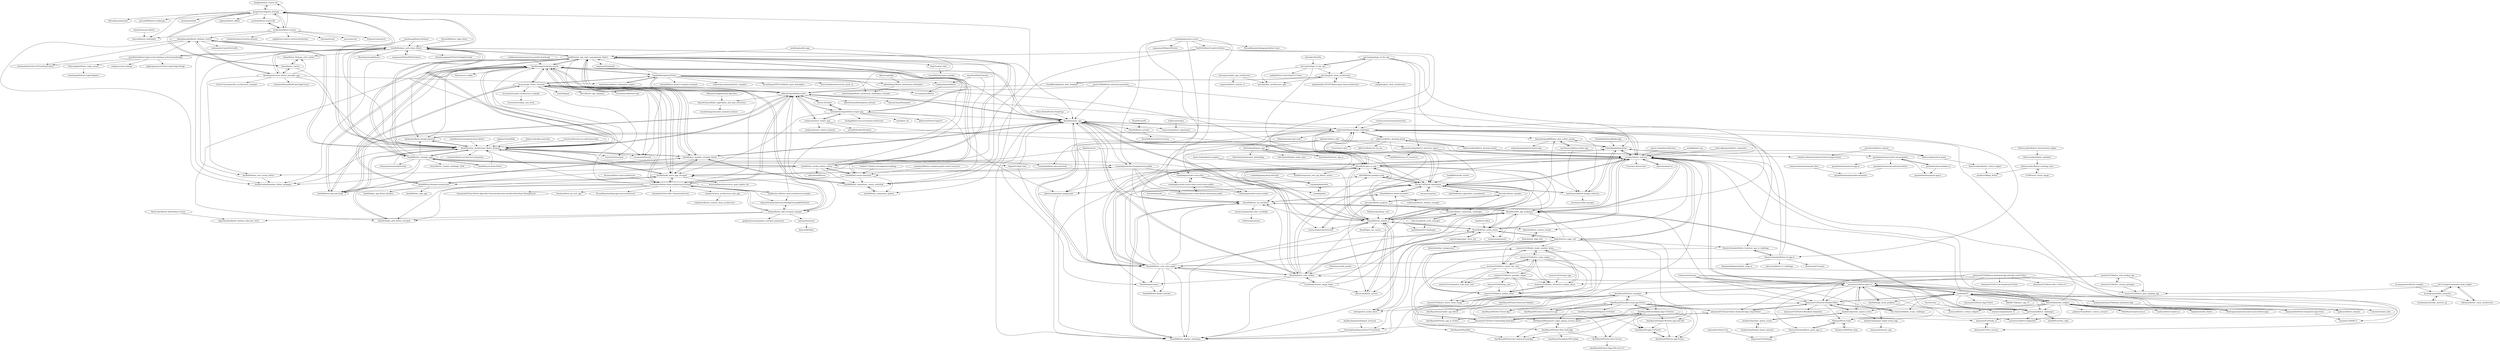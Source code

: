 digraph G {
"KingWu/flutter_starter_kit" -> "gregertw/actingweb_firstapp" ["e"=1]
"SimpleBoilerplates/Flutter" -> "zubairehman/flutter_boilerplate_project" ["e"=1]
"SimpleBoilerplates/Flutter" -> "lucavenir/go_router_riverpod"
"SimpleBoilerplates/Flutter" -> "bizz84/complete-flutter-course"
"SimpleBoilerplates/Flutter" -> "anfeichtinger/flutter_production_boilerplate_riverpod"
"SimpleBoilerplates/Flutter" -> "brizaldi/flutter-project-template-riverpod"
"SimpleBoilerplates/Flutter" -> "bizz84/movie_app_state_management_flutter"
"SimpleBoilerplates/Flutter" -> "KevinZhang19870314/flutter_getx_boilerplate" ["e"=1]
"SimpleBoilerplates/Flutter" -> "AhmedLSayed9/deliverzler"
"SimpleBoilerplates/Flutter" -> "mahmudahsan/flutter"
"SimpleBoilerplates/Flutter" -> "Roaa94/movies_app"
"SimpleBoilerplates/Flutter" -> "anfeichtinger/flutter_production_boilerplate"
"SimpleBoilerplates/Flutter" -> "VeryGoodOpenSource/very_good_cli" ["e"=1]
"SimpleBoilerplates/Flutter" -> "Uuttssaavv/flutter-clean-architecture-riverpod"
"SimpleBoilerplates/Flutter" -> "eccosuprastyo/flutter"
"SimpleBoilerplates/Flutter" -> "wednesday-solutions/flutter_template" ["e"=1]
"zubairehman/flutter_boilerplate_project" -> "SimpleBoilerplates/Flutter" ["e"=1]
"smartherd/DartTutorial" -> "bizz84/dart-course-materials" ["e"=1]
"smartherd/DartTutorial" -> "mahmudahsan/flutter" ["e"=1]
"instaflutter/flutter-login-screen-firebase-auth-facebook-login" -> "afgprogrammer/Flutter-Login-Page-Design" ["e"=1]
"instaflutter/flutter-login-screen-firebase-auth-facebook-login" -> "bizz84/firebase_auth_demo_flutter"
"instaflutter/flutter-login-screen-firebase-auth-facebook-login" -> "weblineindia/Flutter-OTP-Authentication" ["e"=1]
"instaflutter/flutter-login-screen-firebase-auth-facebook-login" -> "codegrue/card_settings" ["e"=1]
"instaflutter/flutter-login-screen-firebase-auth-facebook-login" -> "KimLangholz/flutter_login_screen"
"instaflutter/flutter-login-screen-firebase-auth-facebook-login" -> "lohanidamodar/flutter_firebase_starter"
"bizz84/layout-demo-flutter" -> "bizz84/flutter_example_apps" ["e"=1]
"bizz84/layout-demo-flutter" -> "bizz84/starter_architecture_flutter_firebase" ["e"=1]
"bizz84/firebase_auth_demo_flutter" -> "bizz84/starter_architecture_flutter_firebase"
"bizz84/firebase_auth_demo_flutter" -> "bizz84/time_tracker_flutter_course"
"bizz84/firebase_auth_demo_flutter" -> "bizz84/firebase_user_avatar_flutter"
"bizz84/firebase_auth_demo_flutter" -> "gregertw/actingweb_firstapp"
"bizz84/firebase_auth_demo_flutter" -> "lohanidamodar/flutter_firebase_starter"
"bizz84/firebase_auth_demo_flutter" -> "bizz84/codewithandrea_flutter_packages"
"bizz84/firebase_auth_demo_flutter" -> "bizz84/movie_app_state_management_flutter"
"bizz84/firebase_auth_demo_flutter" -> "instaflutter/flutter-login-screen-firebase-auth-facebook-login"
"bizz84/firebase_auth_demo_flutter" -> "delay/flutter_firebase_auth_starter"
"bizz84/firebase_auth_demo_flutter" -> "iampawan/FlutterWithFirebase" ["e"=1]
"bizz84/firebase_auth_demo_flutter" -> "bizz84/flutter_example_apps"
"bizz84/firebase_auth_demo_flutter" -> "KenAragorn/create_flutter_provider_app"
"bizz84/firebase_auth_demo_flutter" -> "theindianappguy/FlutterChatAppTutorial" ["e"=1]
"bizz84/firebase_auth_demo_flutter" -> "rrousselGit/freezed" ["e"=1]
"bizz84/firebase_auth_demo_flutter" -> "KhoaSuperman/findseat" ["e"=1]
"iampawan/FlutterWithFirebase" -> "bizz84/firebase_auth_demo_flutter" ["e"=1]
"gregertw/actingweb_firstapp" -> "KingWu/flutter_starter_kit" ["e"=1]
"gregertw/actingweb_firstapp" -> "bizz84/starter_architecture_flutter_firebase"
"gregertw/actingweb_firstapp" -> "bizz84/firebase_auth_demo_flutter"
"gregertw/actingweb_firstapp" -> "MisterJimson/beyond"
"gregertw/actingweb_firstapp" -> "javico2609/flutter-challenges" ["e"=1]
"gregertw/actingweb_firstapp" -> "danvick/flutter_boilerplate"
"gregertw/actingweb_firstapp" -> "jhomlala/feather" ["e"=1]
"gregertw/actingweb_firstapp" -> "GeekyAnts/flutter-starter"
"gregertw/actingweb_firstapp" -> "jogboms/flutter_offline" ["e"=1]
"gregertw/actingweb_firstapp" -> "delay/flutter_starter" ["e"=1]
"gregertw/actingweb_firstapp" -> "acelords/flutter-starter-kit"
"bizz84/nested-navigation-demo-flutter" -> "bizz84/starter_architecture_flutter_firebase" ["e"=1]
"bizz84/time_tracker_flutter_course" -> "bizz84/firebase_auth_demo_flutter"
"bizz84/time_tracker_flutter_course" -> "bizz84/flutter_animations_course_materials"
"bizz84/time_tracker_flutter_course" -> "bizz84/movie_app_state_management_flutter"
"bizz84/time_tracker_flutter_course" -> "bizz84/coronavirus_rest_api_flutter_course"
"bizz84/time_tracker_flutter_course" -> "bizz84/flutter_example_apps"
"bizz84/time_tracker_flutter_course" -> "bizz84/starter_architecture_flutter_firebase"
"bizz84/time_tracker_flutter_course" -> "bizz84/dart-course-materials"
"bizz84/time_tracker_flutter_course" -> "gregertw/actingweb_firstapp"
"bizz84/time_tracker_flutter_course" -> "bizz84/firebase_user_avatar_flutter"
"bizz84/time_tracker_flutter_course" -> "adityadroid/Messio" ["e"=1]
"tattwei46/flutter_login_demo" -> "bizz84/firebase_auth_demo_flutter" ["e"=1]
"mkobuolys/flutter-design-patterns" -> "mkobuolys/flutter-design-challenges" ["e"=1]
"mkobuolys/flutter-design-patterns" -> "bizz84/starter_architecture_flutter_firebase" ["e"=1]
"gskinnerTeam/flokk" -> "bizz84/starter_architecture_flutter_firebase" ["e"=1]
"nepaul/awesome-flutter" -> "danvick/flutter_boilerplate" ["e"=1]
"bizz84/firebase_user_avatar_flutter" -> "bizz84/codewithandrea_flutter_packages"
"kodecocodes/flta-materials" -> "bizz84/starter_architecture_flutter_firebase" ["e"=1]
"guilherme-v/flutter-clean-architecture-example" -> "Uuttssaavv/flutter-clean-architecture-riverpod" ["e"=1]
"guilherme-v/flutter-clean-architecture-example" -> "AhmedLSayed9/deliverzler" ["e"=1]
"guilherme-v/flutter-clean-architecture-example" -> "okaryo/CleanArchitectureTodoAppTrainingWithFlutter" ["e"=1]
"invertase/firestore-ios-sdk-frameworks" -> "bizz84/starter_architecture_flutter_firebase" ["e"=1]
"erluxman/awesomefluttertips" -> "bizz84/starter_architecture_flutter_firebase" ["e"=1]
"TheWCKD/blocFromZeroToHero" -> "bizz84/movie_app_state_management_flutter" ["e"=1]
"TheWCKD/blocFromZeroToHero" -> "mkobuolys/flutter-design-challenges" ["e"=1]
"TheWCKD/blocFromZeroToHero" -> "bizz84/flutter_animations_course_materials" ["e"=1]
"TheWCKD/blocFromZeroToHero" -> "bizz84/coronavirus_rest_api_flutter_course" ["e"=1]
"bizz84/starter_architecture_flutter_firebase" -> "bizz84/firebase_auth_demo_flutter"
"bizz84/starter_architecture_flutter_firebase" -> "bizz84/complete-flutter-course"
"bizz84/starter_architecture_flutter_firebase" -> "rrousselGit/riverpod" ["e"=1]
"bizz84/starter_architecture_flutter_firebase" -> "bizz84/movie_app_state_management_flutter"
"bizz84/starter_architecture_flutter_firebase" -> "bizz84/flutter_example_apps"
"bizz84/starter_architecture_flutter_firebase" -> "bizz84/flutter-tips-and-tricks" ["e"=1]
"bizz84/starter_architecture_flutter_firebase" -> "bizz84/codewithandrea_flutter_packages"
"bizz84/starter_architecture_flutter_firebase" -> "bizz84/tmdb_movie_app_riverpod"
"bizz84/starter_architecture_flutter_firebase" -> "rrousselGit/freezed" ["e"=1]
"bizz84/starter_architecture_flutter_firebase" -> "wasabeef/flutter-architecture-blueprints" ["e"=1]
"bizz84/starter_architecture_flutter_firebase" -> "lohanidamodar/flutter_firebase_starter"
"bizz84/starter_architecture_flutter_firebase" -> "AhmedLSayed9/deliverzler"
"bizz84/starter_architecture_flutter_firebase" -> "bizz84/open_weather_example_flutter"
"bizz84/starter_architecture_flutter_firebase" -> "mkobuolys/flutter-design-patterns" ["e"=1]
"bizz84/starter_architecture_flutter_firebase" -> "gregertw/actingweb_firstapp"
"bizz84/dart-course-materials" -> "bizz84/complete-flutter-course"
"bizz84/dart-course-materials" -> "bizz84/flutter_animations_course_materials"
"bizz84/dart-course-materials" -> "bizz84/time_tracker_flutter_course"
"bizz84/dart-course-materials" -> "bizz84/flutter_animations_gallery"
"bizz84/dart-course-materials" -> "bizz84/flutter-firebase-masterclass"
"mahmudahsan/flutter" -> "eccosuprastyo/flutter"
"ResoCoder/flutter-ddd-firebase-course" -> "alperefesahin/flutter_firebase_ddd_bloc_2022" ["e"=1]
"lohanidamodar/flutter_firebase_starter" -> "bizz84/codewithandrea_flutter_packages"
"lohanidamodar/flutter_firebase_starter" -> "bizz84/starter_architecture_flutter_firebase"
"lohanidamodar/flutter_firebase_starter" -> "bizz84/firebase_auth_demo_flutter"
"lohanidamodar/flutter_firebase_starter" -> "KenAragorn/create_flutter_provider_app"
"lohanidamodar/flutter_firebase_starter" -> "nathansdev/ContraFlutterKit" ["e"=1]
"lohanidamodar/flutter_firebase_starter" -> "weblineindia/Flutter-OTP-Authentication" ["e"=1]
"Tarikul711/flutter-development-roadmap" -> "bizz84/dart-course-materials" ["e"=1]
"KenAragorn/create_flutter_provider_app" -> "zubairehman/flutter_boilerplate_project" ["e"=1]
"KenAragorn/create_flutter_provider_app" -> "lohanidamodar/flutter_firebase_starter"
"KenAragorn/create_flutter_provider_app" -> "bizz84/starter_architecture_flutter_firebase"
"KenAragorn/create_flutter_provider_app" -> "delay/flutter_firebase_auth_starter"
"KenAragorn/create_flutter_provider_app" -> "mohamedHassanKa/ProductAppCourse"
"KenAragorn/create_flutter_provider_app" -> "VictorUvarov/provider_architecture_template" ["e"=1]
"KenAragorn/create_flutter_provider_app" -> "delay/flutter_starter" ["e"=1]
"KenAragorn/create_flutter_provider_app" -> "bizz84/firebase_user_avatar_flutter"
"KenAragorn/create_flutter_provider_app" -> "bizz84/firebase_auth_demo_flutter"
"creativecreatorormaybenot/clock" -> "mkobuolys/flutter-design-challenges" ["e"=1]
"mkobuolys/flutter-design-challenges" -> "Roaa94/recipes_ui_app"
"mkobuolys/flutter-design-challenges" -> "rutvik110/Flutter-Animations"
"mkobuolys/flutter-design-challenges" -> "cscoderr/flutter_advance"
"mkobuolys/flutter-design-challenges" -> "mkobuolys/flutter-design-patterns" ["e"=1]
"mkobuolys/flutter-design-challenges" -> "renancaraujo/watchsteroids" ["e"=1]
"mkobuolys/flutter-design-challenges" -> "Roaa94/movies_app"
"mkobuolys/flutter-design-challenges" -> "Roaa94/wallet_app_workshop"
"mkobuolys/flutter-design-challenges" -> "gskinner/flutter_animate" ["e"=1]
"mkobuolys/flutter-design-challenges" -> "Roaa94/flutter_3d_calculator"
"mkobuolys/flutter-design-challenges" -> "martinoyovo/flutter-design-collection"
"mkobuolys/flutter-design-challenges" -> "Zfinix/awesome-dart-web3" ["e"=1]
"mkobuolys/flutter-design-challenges" -> "Roaa94/flutter_cool_card_swiper"
"mkobuolys/flutter-design-challenges" -> "JideGuru/flutter_drawing_board"
"mkobuolys/flutter-design-challenges" -> "Dinesh-Sowndar/flutter_furniture_app_ui_challenge"
"mkobuolys/flutter-design-challenges" -> "himanshugarg08/flutter_give_collect_money"
"iamshaunjp/flutter-firebase" -> "bizz84/firebase_auth_demo_flutter" ["e"=1]
"iamshaunjp/flutter-firebase" -> "bizz84/starter_architecture_flutter_firebase" ["e"=1]
"Parabeac/parabeac_core" -> "Roaa94/flutter_airbnb_ui" ["e"=1]
"delay/flutter_starter" -> "delay/flutter_firebase_auth_starter" ["e"=1]
"delay/flutter_starter" -> "KenAragorn/create_flutter_provider_app" ["e"=1]
"delay/flutter_starter" -> "bizz84/starter_architecture_flutter_firebase" ["e"=1]
"delay/flutter_starter" -> "gregertw/actingweb_firstapp" ["e"=1]
"delay/flutter_firebase_auth_starter" -> "delay/flutter_starter" ["e"=1]
"ttlg/riverpod_todo" -> "mono0926/riverpod_example" ["e"=1]
"acelords/flutter-starter-kit" -> "GeekyAnts/flutter-starter"
"KimLangholz/flutter_login_screen" -> "shashank-p/Flutter-Login-Register"
"br-programmer/flutter-samples" -> "br-programmer/flut_cinematic"
"brocodev/flutter_projects" -> "brocodev/flutter_samples" ["e"=1]
"brocodev/flutter_projects" -> "brocodev/flutter_community_challenges" ["e"=1]
"brocodev/flutter_projects" -> "cscoderr/flutter_advance" ["e"=1]
"brocodev/flutter_projects" -> "Roaa94/movies_app" ["e"=1]
"brocodev/flutter_projects" -> "mkobuolys/flutter-design-challenges" ["e"=1]
"brocodev/flutter_projects" -> "Roaa94/flutter_airbnb_ui" ["e"=1]
"brocodev/flutter_projects" -> "mbcorona/flutter_movies" ["e"=1]
"Davies-K/Taskez" -> "AhmedLSayed9/deliverzler" ["e"=1]
"Davies-K/Taskez" -> "salvadordeveloper/flutter-crypto-app" ["e"=1]
"fluttercandies/flutter_interactional_widget" -> "fluttercandies/flutter_apodidae"
"meditohq/medito-app" -> "AhmedLSayed9/deliverzler" ["e"=1]
"meditohq/medito-app" -> "bizz84/movie_app_state_management_flutter" ["e"=1]
"power19942/flutter-interview-questions" -> "AhmedLSayed9/deliverzler" ["e"=1]
"power19942/flutter-interview-questions" -> "Roaa94/movies_app" ["e"=1]
"power19942/flutter-interview-questions" -> "cscoderr/flutter_advance" ["e"=1]
"CharlyKeleb/SocialMedia-App" -> "CharlyKeleb/Animations" ["e"=1]
"bizz84/flutter_example_apps" -> "bizz84/starter_architecture_flutter_firebase"
"bizz84/flutter_example_apps" -> "bizz84/flutter-tips-and-tricks" ["e"=1]
"bizz84/flutter_example_apps" -> "bizz84/movie_app_state_management_flutter"
"bizz84/flutter_example_apps" -> "vandadnp/flutter-tips-and-tricks" ["e"=1]
"bizz84/flutter_example_apps" -> "erluxman/awesomefluttertips" ["e"=1]
"bizz84/flutter_example_apps" -> "bizz84/layout-demo-flutter" ["e"=1]
"bizz84/flutter_example_apps" -> "Roaa94/movies_app"
"bizz84/flutter_example_apps" -> "firgia/FD-Daily-Task" ["e"=1]
"bizz84/flutter_example_apps" -> "bizz84/firebase_auth_demo_flutter"
"bizz84/flutter_example_apps" -> "bizz84/time_tracker_flutter_course"
"bizz84/flutter_example_apps" -> "bizz84/complete-flutter-course"
"bizz84/flutter_example_apps" -> "mkobuolys/flutter-design-patterns" ["e"=1]
"bizz84/flutter_example_apps" -> "letsar/flutter_counter_challenge_2020" ["e"=1]
"bizz84/flutter_example_apps" -> "Roaa94/flutter_airbnb_ui"
"bizz84/flutter_example_apps" -> "bizz84/codewithandrea_flutter_packages"
"bizz84/movie_app_state_management_flutter" -> "bizz84/starter_architecture_flutter_firebase"
"bizz84/movie_app_state_management_flutter" -> "bizz84/complete-flutter-course"
"bizz84/movie_app_state_management_flutter" -> "bizz84/flutter_example_apps"
"bizz84/movie_app_state_management_flutter" -> "bizz84/open_weather_example_flutter"
"bizz84/movie_app_state_management_flutter" -> "bizz84/codewithandrea_flutter_packages"
"bizz84/movie_app_state_management_flutter" -> "mkobuolys/flutter-design-patterns" ["e"=1]
"bizz84/movie_app_state_management_flutter" -> "Roaa94/movies_app"
"bizz84/movie_app_state_management_flutter" -> "AhmedLSayed9/deliverzler"
"bizz84/movie_app_state_management_flutter" -> "salvadordeveloper/flutter-crypto-app"
"bizz84/movie_app_state_management_flutter" -> "rrousselGit/freezed" ["e"=1]
"bizz84/movie_app_state_management_flutter" -> "bizz84/flutter_animations_course_materials"
"bizz84/movie_app_state_management_flutter" -> "ttlg/riverpod_todo"
"bizz84/movie_app_state_management_flutter" -> "bizz84/firebase_auth_demo_flutter"
"bizz84/movie_app_state_management_flutter" -> "kaparray/NewsDaily" ["e"=1]
"bizz84/movie_app_state_management_flutter" -> "bizz84/flutter_animations_gallery"
"devmuaz/flutter-clean-architecture" -> "Uuttssaavv/flutter-clean-architecture-riverpod" ["e"=1]
"bizz84/flutter_animations_course_materials" -> "bizz84/flutter_animations_gallery"
"bizz84/flutter_animations_course_materials" -> "bizz84/open_weather_example_flutter"
"GeekyAnts/flutter-starter" -> "acelords/flutter-starter-kit"
"GeekyAnts/flutter-starter" -> "gregertw/actingweb_firstapp"
"GeekyAnts/flutter-starter" -> "KingWu/flutter_starter_kit" ["e"=1]
"GeekyAnts/flutter-starter" -> "danvick/flutter_boilerplate"
"GeekyAnts/flutter-starter" -> "raghiii/react-native-vertical-distribution" ["e"=1]
"GeekyAnts/flutter-starter" -> "formstjs/formst" ["e"=1]
"GeekyAnts/flutter-starter" -> "syncstate/core" ["e"=1]
"GeekyAnts/flutter-starter" -> "lohanidamodar/flutter_firebase_starter"
"GeekyAnts/flutter-starter" -> "Dropsource/monarch" ["e"=1]
"GeekyAnts/flutter-starter" -> "GeekyAnts/laravel-inertia-sharedo" ["e"=1]
"mhmzdev/devfolio" -> "md-siam/widget_of_the_day" ["e"=1]
"arafaysaleem/ez_tickets_app" -> "arafaysaleem/ez_tickets_backend"
"arafaysaleem/ez_tickets_app" -> "salvadordeveloper/flutter-crypto-app"
"arafaysaleem/ez_tickets_app" -> "AhmedLSayed9/deliverzler"
"arafaysaleem/ez_tickets_app" -> "rutvik110/Flutter-Animations"
"arafaysaleem/ez_tickets_app" -> "mono0926/wdb106-flutter" ["e"=1]
"phamdinhduc795397/flutter-getx-clean-architecture" -> "md-siam/getx_clean_architecture" ["e"=1]
"bizz84/flutter_animations_gallery" -> "bizz84/flutter_animations_course_materials"
"okaryo/CleanArchitectureTodoAppTrainingWithFlutter" -> "otakoyi/flutter_ddd_riverpod_example"
"salvadordeveloper/flutter-crypto-app" -> "arafaysaleem/ez_tickets_app"
"salvadordeveloper/flutter-crypto-app" -> "JideGuru/FlutterCryptoUI" ["e"=1]
"salvadordeveloper/flutter-crypto-app" -> "bizz84/tmdb_movie_app_riverpod"
"salvadordeveloper/flutter-crypto-app" -> "Roaa94/movies_app"
"salvadordeveloper/flutter-crypto-app" -> "huskyjp/flutter-mvvp-riverpod-architecture"
"salvadordeveloper/flutter-crypto-app" -> "bizz84/movie_app_state_management_flutter"
"salvadordeveloper/flutter-crypto-app" -> "AhmedLSayed9/deliverzler"
"salvadordeveloper/flutter-crypto-app" -> "Davies-K/Taskez" ["e"=1]
"salvadordeveloper/flutter-crypto-app" -> "elias8/last_fm" ["e"=1]
"salvadordeveloper/flutter-crypto-app" -> "JideGuru/animation_playground"
"brocodev/flutter_community_challenges" -> "JeanRoldanDev/Challenges"
"brocodev/flutter_community_challenges" -> "mbcorona/bank_cards_manager"
"fluttercandies/flutter_drawing_board" -> "fluttercandies/stack_board"
"fluttercandies/flutter_drawing_board" -> "JideGuru/flutter_drawing_board"
"fluttercandies/flutter_drawing_board" -> "yellowQ-software/yellowQ-Flutter-Image-Painter"
"Mohamed-Nagdy/Quran-App-Data" -> "AhmedLSayed9/dart_algorithms_and_data_structures" ["e"=1]
"anfeichtinger/flutter_production_boilerplate" -> "anfeichtinger/flutter_production_boilerplate_riverpod"
"omarhurani/flutter_painter" -> "yellowQ-software/yellowQ-Flutter-Image-Painter"
"omarhurani/flutter_painter" -> "fluttercandies/stack_board"
"fluttercandies/flutter_apodidae" -> "fluttercandies/flutter_learning_tests"
"mbcorona/bank_cards_manager" -> "brocodev/flutter_community_challenges"
"mbcorona/bank_cards_manager" -> "JeanRoldanDev/Challenges"
"cr1992/auto_resize_image" -> "fluttercandies/flutter_learning_tests"
"fluttercandies/flutter_learning_tests" -> "cr1992/auto_resize_image"
"fluttercandies/flutter_learning_tests" -> "iota9star/dbgen_flutter"
"abhishh1/flutter_utils" -> "debasmitasarkar/flutter_interview_topics"
"abhishh1/flutter_utils" -> "flutterboy20/space_app"
"abhishh1/flutter_utils" -> "cscoderr/flutter_advance"
"abhishh1/flutter_utils" -> "bizz84/flutter_animations_course_materials"
"AmirBayat0/LoginANDSignUp-UI-Flutter" -> "AmirBayat0/Login-UI-Flutter"
"AmirBayat0/LoginANDSignUp-UI-Flutter" -> "AmirBayat0/Photoey_app_ui_Flutter"
"Roaa94/flutter_cool_toolbar" -> "Roaa94/flutter_cool_card_swiper"
"Roaa94/flutter_cool_toolbar" -> "Roaa94/recipes_ui_app"
"Roaa94/flutter_cool_toolbar" -> "Roaa94/flutter_playlist_animation"
"Roaa94/flutter_cool_toolbar" -> "Roaa94/flutter_3d_calculator"
"Roaa94/flutter_cool_toolbar" -> "Roaa94/flutter_action_menu"
"Roaa94/flutter_cool_toolbar" -> "Roaa94/wallet_app_workshop"
"Roaa94/flutter_cool_toolbar" -> "Roaa94/dashtronaut"
"Roaa94/flutter_cool_toolbar" -> "rutvik110/Flutter-Animations"
"Roaa94/flutter_cool_toolbar" -> "Roaa94/movies_app"
"Roaa94/flutter_cool_toolbar" -> "ersanKolay/sensor_image_demo"
"Roaa94/flutter_cool_toolbar" -> "sbis04/flutter-parallax-cards"
"Roaa94/flutter_cool_toolbar" -> "Roaa94/flutter_airbnb_ui"
"Roaa94/flutter_cool_toolbar" -> "yunweneric/flutter-open-ui"
"VGVentures/slide_puzzle" -> "Roaa94/flutter_cool_toolbar" ["e"=1]
"AhmedLSayed9/deliverzler" -> "lucavenir/go_router_riverpod"
"AhmedLSayed9/deliverzler" -> "bizz84/flutter-tips-and-tricks" ["e"=1]
"AhmedLSayed9/deliverzler" -> "bizz84/starter_architecture_flutter_firebase"
"AhmedLSayed9/deliverzler" -> "Roaa94/movies_app"
"AhmedLSayed9/deliverzler" -> "Uuttssaavv/flutter-clean-architecture-riverpod"
"AhmedLSayed9/deliverzler" -> "AhmedLSayed9/dart_algorithms_and_data_structures"
"AhmedLSayed9/deliverzler" -> "bizz84/movie_app_state_management_flutter"
"AhmedLSayed9/deliverzler" -> "bizz84/complete-flutter-course"
"AhmedLSayed9/deliverzler" -> "mkobuolys/flutter-design-challenges"
"AhmedLSayed9/deliverzler" -> "arafaysaleem/ez_tickets_app"
"AhmedLSayed9/deliverzler" -> "salvadordeveloper/flutter-crypto-app"
"AhmedLSayed9/deliverzler" -> "Davies-K/Taskez" ["e"=1]
"AhmedLSayed9/deliverzler" -> "otakoyi/flutter_ddd_riverpod_example"
"AhmedLSayed9/deliverzler" -> "AhmedLSayed9/dropdown_button2" ["e"=1]
"AhmedLSayed9/deliverzler" -> "AhmedLSayed9/shopzler" ["e"=1]
"firgia/FD-Daily-Task" -> "Roaa94/flutter_cool_card_swiper" ["e"=1]
"firgia/FD-Daily-Task" -> "Roaa94/movies_app" ["e"=1]
"vandadnp/mynotes-course" -> "vandadnp/youtube-riverpodcourse-public"
"vandadnp/mynotes-course" -> "vandadnp/youtube-course-bloc"
"vandadnp/mynotes-course" -> "vandadnp/flutter-tips-and-tricks" ["e"=1]
"vandadnp/mynotes-course" -> "RivaanRanawat/instagram-flutter-clone" ["e"=1]
"vandadnp/mynotes-course" -> "vandadnp/youtube-course-dart-crash-course-public"
"vandadnp/mynotes-course" -> "TheWCKD/blocFromZeroToHero" ["e"=1]
"vandadnp/mynotes-course" -> "iampawan/30DaysOfFlutter" ["e"=1]
"saalikmubeen/microservices-architectured-app" -> "bizz84/complete-flutter-course" ["e"=1]
"lucavenir/go_router_riverpod" -> "AhmedLSayed9/deliverzler"
"lucavenir/go_router_riverpod" -> "bizz84/flutter-tips-and-tricks" ["e"=1]
"lucavenir/go_router_riverpod" -> "otakoyi/flutter_ddd_riverpod_example"
"lucavenir/go_router_riverpod" -> "bizz84/fluttercon_23_resources" ["e"=1]
"lucavenir/go_router_riverpod" -> "bizz84/starter_architecture_flutter_firebase"
"lucavenir/go_router_riverpod" -> "bizz84/tmdb_movie_app_riverpod"
"lucavenir/go_router_riverpod" -> "lucavenir/riverpod_architecture_example"
"lucavenir/go_router_riverpod" -> "rrousselGit/riverpod" ["e"=1]
"lucavenir/go_router_riverpod" -> "bizz84/complete-flutter-course"
"lucavenir/go_router_riverpod" -> "Uuttssaavv/flutter-clean-architecture-riverpod"
"lucavenir/go_router_riverpod" -> "schultek/jaspr" ["e"=1]
"lucavenir/go_router_riverpod" -> "altive/flutter_app_template" ["e"=1]
"lucavenir/go_router_riverpod" -> "SimpleBoilerplates/Flutter"
"lucavenir/go_router_riverpod" -> "rrousselGit/freezed" ["e"=1]
"lucavenir/go_router_riverpod" -> "invertase/conference-app" ["e"=1]
"martinoyovo/flutter-airline-app" -> "himanshugarg08/flutter_give_collect_money" ["e"=1]
"martinoyovo/flutter-airline-app" -> "martinoyovo/flutter-design-collection" ["e"=1]
"Tomic-Riedel/Flutter-Roadmap" -> "Roaa94/movies_app" ["e"=1]
"AmirBayat0/Sneakers-shop-app-Flutter" -> "AmirBayat0/Fashion-eCommerce-app"
"AmirBayat0/Sneakers-shop-app-Flutter" -> "AmirBayat0/Food-Mobile-App-UI-Flutter"
"AmirBayat0/Sneakers-shop-app-Flutter" -> "AmirBayat0/Login-UI-Flutter"
"AmirBayat0/Sneakers-shop-app-Flutter" -> "AmirBayat0/Flutter_examples"
"AmirBayat0/Sneakers-shop-app-Flutter" -> "AmirBayat0/Responsive_login_signup_screens_flutter"
"AmirBayat0/Sneakers-shop-app-Flutter" -> "AmirBayat0/Simple-Weather-app-with-API"
"AmirBayat0/Sneakers-shop-app-Flutter" -> "AmirBayat0/Movies-app-Flutter"
"AmirBayat0/Sneakers-shop-app-Flutter" -> "AmirBayat0/Flutter-Intro-Screen"
"AmirBayat0/Sneakers-shop-app-Flutter" -> "AmirBayat0/Flutter-Travel-App"
"AmirBayat0/Sneakers-shop-app-Flutter" -> "AmirBayat0/LoginANDSignUp-UI-Flutter"
"bizz84/complete-flutter-course" -> "bizz84/flutter-firebase-masterclass"
"bizz84/complete-flutter-course" -> "bizz84/starter_architecture_flutter_firebase"
"bizz84/complete-flutter-course" -> "bizz84/flutter-tips-and-tricks" ["e"=1]
"bizz84/complete-flutter-course" -> "bizz84/movie_app_state_management_flutter"
"bizz84/complete-flutter-course" -> "bizz84/open_weather_example_flutter"
"bizz84/complete-flutter-course" -> "bizz84/tmdb_movie_app_riverpod"
"bizz84/complete-flutter-course" -> "Roaa94/movies_app"
"bizz84/complete-flutter-course" -> "AhmedLSayed9/deliverzler"
"bizz84/complete-flutter-course" -> "lucavenir/go_router_riverpod"
"bizz84/complete-flutter-course" -> "bizz84/simple_auth_flutter_riverpod"
"bizz84/complete-flutter-course" -> "mkobuolys/flutter-design-patterns" ["e"=1]
"bizz84/complete-flutter-course" -> "flutter/news_toolkit" ["e"=1]
"bizz84/complete-flutter-course" -> "bizz84/dart-course-materials"
"bizz84/complete-flutter-course" -> "bizz84/flutter_animations_course_materials"
"bizz84/complete-flutter-course" -> "SimpleBoilerplates/Flutter"
"md-siam/package_of_the_day" -> "md-siam/widget_of_the_day"
"md-siam/package_of_the_day" -> "CharlyKeleb/Animations"
"md-siam/package_of_the_day" -> "debasmitasarkar/flutter_interview_topics"
"md-siam/package_of_the_day" -> "md-siam/getx_clean_architecture"
"md-siam/package_of_the_day" -> "Dinesh-Sowndar/flutter-iot-app-ui"
"wolfenrain/umbra" -> "renancaraujo/three_experiment" ["e"=1]
"bizz84/open_weather_example_flutter" -> "bizz84/simple_auth_flutter_riverpod"
"bizz84/open_weather_example_flutter" -> "bizz84/tmdb_movie_app_riverpod"
"bizz84/open_weather_example_flutter" -> "bizz84/complete-flutter-course"
"bizz84/open_weather_example_flutter" -> "bizz84/flutter_animations_course_materials"
"bizz84/open_weather_example_flutter" -> "bizz84/starter_architecture_flutter_firebase"
"bizz84/open_weather_example_flutter" -> "Roaa94/movies_app"
"bizz84/open_weather_example_flutter" -> "bizz84/movie_app_state_management_flutter"
"bizz84/open_weather_example_flutter" -> "bizz84/flutter-firebase-masterclass"
"bizz84/open_weather_example_flutter" -> "vandadnp/youtube-riverpodcourse-public"
"yunweneric/flutter-open-ui" -> "justkawal/UI"
"yunweneric/flutter-open-ui" -> "yunweneric/flutter-widgethub"
"yunweneric/flutter-open-ui" -> "cscoderr/flutter_advance"
"yunweneric/flutter-open-ui" -> "flutterfx/flutterfx_widgets"
"yunweneric/flutter-open-ui" -> "sbis04/image_mesh_gradient"
"yunweneric/flutter-open-ui" -> "abuanwar072/Flutter-Parallax-Effect"
"yunweneric/flutter-open-ui" -> "ksokolovskyi/wise_splash_screen"
"yunweneric/flutter-open-ui" -> "pierremrtn/flutter_challenges"
"yunweneric/flutter-open-ui" -> "Roaa94/wallet_app_workshop"
"yunweneric/flutter-open-ui" -> "Dev-Salem/dribbble_recipe_challenge"
"yunweneric/flutter-open-ui" -> "prosmaw/flutter_custom_widgets"
"yunweneric/flutter-open-ui" -> "hammadx02/Flutter-Animated-Login-Form"
"yunweneric/flutter-open-ui" -> "Roaa94/flutter_cool_toolbar"
"yunweneric/flutter-open-ui" -> "AmirBayat0/Flutter_examples"
"yunweneric/flutter-open-ui" -> "Dinesh-Sowndar/flutter_pizza_app_ui"
"rutvik110/Flutter-Animations" -> "martinoyovo/flutter-design-collection"
"rutvik110/Flutter-Animations" -> "sbis04/flutter-parallax-cards"
"rutvik110/Flutter-Animations" -> "cscoderr/flutter_advance"
"rutvik110/Flutter-Animations" -> "Roaa94/flutter_playlist_animation"
"rutvik110/Flutter-Animations" -> "Roaa94/flutter-world-of-shaders"
"rutvik110/Flutter-Animations" -> "renancaraujo/watchsteroids" ["e"=1]
"rutvik110/Flutter-Animations" -> "mkobuolys/flutter-design-challenges"
"rutvik110/Flutter-Animations" -> "renancaraujo/turi" ["e"=1]
"rutvik110/Flutter-Animations" -> "Roaa94/flutter_airbnb_ui"
"rutvik110/Flutter-Animations" -> "igniti0n/flutter_algorithms_visualization"
"rutvik110/Flutter-Animations" -> "Roaa94/recipes_ui_app"
"rutvik110/Flutter-Animations" -> "brocodev/flutter_samples"
"rutvik110/Flutter-Animations" -> "JideGuru/animation_playground"
"md-siam/widget_of_the_day" -> "md-siam/package_of_the_day"
"md-siam/widget_of_the_day" -> "md-siam/getx_clean_architecture"
"md-siam/widget_of_the_day" -> "md-siam/bloc_architecture_app"
"md-siam/widget_of_the_day" -> "axiftaj/Flutter-Food-Panda-Ui-Clone" ["e"=1]
"md-siam/widget_of_the_day" -> "Roaa94/recipes_ui_app"
"CharlyKeleb/Animations" -> "martinoyovo/flutter-design-collection"
"CharlyKeleb/Animations" -> "cscoderr/flutter_advance"
"CharlyKeleb/Animations" -> "genabdulrehman/credit-card-animation"
"flutterboy20/stories_app_ui" -> "flutterboy20/space_app"
"himanshugarg08/flutter_give_collect_money" -> "martinoyovo/flutter-airline-app" ["e"=1]
"himanshugarg08/flutter_give_collect_money" -> "CharlyKeleb/Animations"
"himanshugarg08/flutter_give_collect_money" -> "sangvaleap/app-flutter-food-recipe" ["e"=1]
"filiph/tictactoe" -> "Roaa94/flutter_cool_card_swiper" ["e"=1]
"filiph/tictactoe" -> "bizz84/tmdb_movie_app_riverpod" ["e"=1]
"filiph/tictactoe" -> "cscoderr/flutter_advance" ["e"=1]
"ersanKolay/sensor_image_demo" -> "Roaa94/flutter_cool_toolbar"
"ersanKolay/sensor_image_demo" -> "Roaa94/flutter_cool_card_swiper"
"ersanKolay/sensor_image_demo" -> "sbis04/flutter-parallax-cards"
"ersanKolay/sensor_image_demo" -> "himanshugarg08/flutter_give_collect_money"
"ersanKolay/sensor_image_demo" -> "mbcorona/flutter_movies"
"vandadnp/youtube-course-bloc" -> "vandadnp/youtube-course-rxdart"
"vandadnp/youtube-course-bloc" -> "vandadnp/youtube-course-dart-crash-course-public"
"vandadnp/youtube-course-bloc" -> "vandadnp/flutterfire"
"vandadnp/youtube-course-bloc" -> "vandadnp/bloc"
"flutterboy20/space_app" -> "flutterboy20/stories_app_ui"
"flutterboy20/space_app" -> "flutterboy20/animated_onboarding"
"flutterboy20/space_app" -> "flutterboy20/liquid_swipe_intro"
"Roaa94/roaa94" -> "Roaa94/flutter_articles"
"Roaa94/dashtronaut" -> "Roaa94/flutter-theme-switcher"
"AmirBayat0/Food-Mobile-App-UI-Flutter" -> "AmirBayat0/Responsive_login_signup_screens_flutter"
"AmirBayat0/Food-Mobile-App-UI-Flutter" -> "AmirBayat0/FlexyCoin-CryptocurrencyApp"
"AmirBayat0/Food-Mobile-App-UI-Flutter" -> "AmirBayat0/Sneakers-shop-app-Flutter"
"AmirBayat0/Food-Mobile-App-UI-Flutter" -> "AmirBayat0/Login-UI-Flutter"
"AmirBayat0/Food-Mobile-App-UI-Flutter" -> "AmirBayat0/Movies-app-Flutter"
"AmirBayat0/Food-Mobile-App-UI-Flutter" -> "AmirBayat0/Simple-Weather-app-with-API"
"bizz84/simple_auth_flutter_riverpod" -> "bizz84/open_weather_example_flutter"
"AmirBayat0/Movies-app-Flutter" -> "AmirBayat0/Login-UI-Flutter"
"AmirBayat0/Login-UI-Flutter" -> "AmirBayat0/Movies-app-Flutter"
"Roaa94/flutter_articles" -> "Roaa94/flutter-festival-session"
"fluttercandies/stack_board" -> "fluttercandies/flutter_switch_clipper"
"AmirBayat0/Simple-Weather-app-with-API" -> "AmirBayat0/Movies-app-Flutter"
"AmirBayat0/Simple-Weather-app-with-API" -> "AmirBayat0/Login-UI-Flutter"
"AmirBayat0/Flutter-Password-Validate" -> "AmirBayat0/searchable_app_flutter"
"vandadnp/going-deep-with-dart" -> "vandadnp/flutterfire"
"AmirBayat0/searchable_app_flutter" -> "AmirBayat0/Photoey_app_ui_Flutter"
"vandadnp/bloc" -> "vandadnp/flutterfire"
"vandadnp/flutterfire" -> "vandadnp/bloc"
"fluttercandies/flutter_switch_clipper" -> "iota9star/dbgen_flutter"
"superlistapp/super_sliver_list" -> "Roaa94/flutter_action_menu" ["e"=1]
"ashisshdev/Flutter-UIs" -> "imgautam07/healthapp"
"hawkkiller/sizzle_starter" -> "rutvik110/Flutter-Animations" ["e"=1]
"Roaa94/recipes_ui_app" -> "Roaa94/flutter_cool_toolbar"
"Roaa94/recipes_ui_app" -> "Roaa94/flutter_cool_card_swiper"
"Roaa94/recipes_ui_app" -> "Roaa94/flutter_airbnb_ui"
"Roaa94/recipes_ui_app" -> "mkobuolys/flutter-design-challenges"
"Roaa94/recipes_ui_app" -> "Roaa94/movies_app"
"Roaa94/recipes_ui_app" -> "rutvik110/Flutter-Animations"
"Roaa94/recipes_ui_app" -> "cscoderr/flutter_advance"
"Roaa94/recipes_ui_app" -> "Roaa94/flutter_3d_calculator"
"Roaa94/recipes_ui_app" -> "Roaa94/flutter_action_menu"
"Roaa94/recipes_ui_app" -> "sbis04/flutter-parallax-cards"
"Roaa94/recipes_ui_app" -> "Roaa94/flutter_playlist_animation"
"Roaa94/recipes_ui_app" -> "CharlyKeleb/Animations"
"Roaa94/recipes_ui_app" -> "Roaa94/wallet_app_workshop"
"Roaa94/recipes_ui_app" -> "martinoyovo/flutter-design-collection"
"Roaa94/recipes_ui_app" -> "Roaa94/dashtronaut"
"bizz84/flutter-tips-and-tricks" -> "bizz84/complete-flutter-course" ["e"=1]
"bizz84/flutter-tips-and-tricks" -> "bizz84/starter_architecture_flutter_firebase" ["e"=1]
"bizz84/flutter-tips-and-tricks" -> "AhmedLSayed9/deliverzler" ["e"=1]
"bizz84/flutter-tips-and-tricks" -> "lucavenir/go_router_riverpod" ["e"=1]
"sbis04/flutter-parallax-cards" -> "rutvik110/Flutter-Animations"
"md-siam/scalable_app_architecture" -> "md-siam/bloc_architecture_app"
"md-siam/scalable_app_architecture" -> "copmorty/flutter_articles_ui"
"abuanwar072/Build-an-Animated-App-with-Rive-and-Flutter" -> "abuanwar072/EV-Car-Dashboard-Flutter"
"abuanwar072/Build-an-Animated-App-with-Rive-and-Flutter" -> "abuanwar072/Smart-Home-Animated-App-using-Flutter"
"abuanwar072/Build-an-Animated-App-with-Rive-and-Flutter" -> "abuanwar072/Movie-Info---Flutter-UI" ["e"=1]
"abuanwar072/Build-an-Animated-App-with-Rive-and-Flutter" -> "abuanwar072/foodly_ui"
"abuanwar072/Build-an-Animated-App-with-Rive-and-Flutter" -> "abuanwar072/Pro_Grocery"
"abuanwar072/Build-an-Animated-App-with-Rive-and-Flutter" -> "yunweneric/flutter-open-ui"
"abuanwar072/Build-an-Animated-App-with-Rive-and-Flutter" -> "abuanwar072/Flutter-Parallax-Effect"
"payam-zahedi/toastification" -> "cscoderr/flutter_advance" ["e"=1]
"Roaa94/flutter_3d_calculator" -> "Roaa94/flutter-world-of-shaders"
"Roaa94/flutter_3d_calculator" -> "Roaa94/flutter_playlist_animation"
"Roaa94/flutter_3d_calculator" -> "renancaraujo/motion_blur_scrollable"
"Roaa94/flutter_3d_calculator" -> "Roaa94/wallet_app_workshop"
"bizz84/tmdb_movie_app_riverpod" -> "bizz84/flutter-firebase-masterclass"
"bizz84/tmdb_movie_app_riverpod" -> "bizz84/open_weather_example_flutter"
"bizz84/tmdb_movie_app_riverpod" -> "VeryGoodOpenSource/very_good_infinite_list" ["e"=1]
"bizz84/tmdb_movie_app_riverpod" -> "bizz84/starter_architecture_flutter_firebase"
"bizz84/tmdb_movie_app_riverpod" -> "bizz84/complete-flutter-course"
"bizz84/tmdb_movie_app_riverpod" -> "vandadnp/youtube-riverpodcourse-public"
"bizz84/tmdb_movie_app_riverpod" -> "Uuttssaavv/flutter-clean-architecture-riverpod"
"bizz84/tmdb_movie_app_riverpod" -> "bizz84/simple_auth_flutter_riverpod"
"EmadBeltaje/flutter_getx_template" -> "md-siam/getx_clean_architecture" ["e"=1]
"EmadBeltaje/flutter_getx_template" -> "AhmedLSayed9/deliverzler" ["e"=1]
"JideGuru/flutter_drawing_board" -> "fluttercandies/flutter_drawing_board"
"JideGuru/flutter_drawing_board" -> "JideGuru/animation_playground"
"JideGuru/flutter_drawing_board" -> "cscoderr/flutter_advance"
"JideGuru/flutter_drawing_board" -> "Yczar/chance-dart" ["e"=1]
"JideGuru/flutter_drawing_board" -> "rutvik110/Flutter-Animations"
"JideGuru/flutter_drawing_board" -> "mkobuolys/flutter-design-challenges"
"JideGuru/flutter_drawing_board" -> "CharlyKeleb/Animations"
"JideGuru/flutter_drawing_board" -> "JideGuru/flutter-tic-tac-toe"
"vandadnp/youtube-riverpodcourse-public" -> "vandadnp/youtube-course-bloc"
"vandadnp/youtube-riverpodcourse-public" -> "vandadnp/youtube-course-rxdart"
"vandadnp/youtube-riverpodcourse-public" -> "vandadnp/youtube-course-flutter-animations-public"
"vandadnp/youtube-riverpodcourse-public" -> "Roaa94/flutter_3d_calculator"
"vandadnp/youtube-riverpodcourse-public" -> "bizz84/tmdb_movie_app_riverpod"
"AmirBayat0/Fashion-eCommerce-app" -> "AmirBayat0/Sneakers-shop-app-Flutter"
"AmirBayat0/Flutter_examples" -> "AmirBayat0/Sneakers-shop-app-Flutter"
"AmirBayat0/Flutter_examples" -> "AmirBayat0/Flutter-Hive-Todo-App"
"AmirBayat0/Flutter_examples" -> "AmirBayat0/Responsive_login_signup_screens_flutter"
"AmirBayat0/Flutter_examples" -> "AmirBayat0/Food-Mobile-App-UI-Flutter"
"AmirBayat0/Flutter_examples" -> "AmirBayat0/Fashion-eCommerce-app"
"AmirBayat0/Flutter_examples" -> "AmirBayat0/Flutter-Intro-Screen"
"AmirBayat0/Flutter_examples" -> "AmirBayat0/ShopZilla"
"AmirBayat0/Flutter_examples" -> "yunweneric/flutter-open-ui"
"AmirBayat0/Flutter_examples" -> "AmirBayat0/Flutter-Travel-App"
"genabdulrehman/shakes-ui" -> "genabdulrehman/plant-app-ui"
"genabdulrehman/shakes-ui" -> "genabdulrehman/credit-card-animation"
"Aashu-Dubey/flutter-samples" -> "Roaa94/flutter_airbnb_ui"
"Aashu-Dubey/flutter-samples" -> "Roaa94/recipes_ui_app"
"Roaa94/movies_app" -> "Roaa94/flutter_cool_card_swiper"
"Roaa94/movies_app" -> "Roaa94/recipes_ui_app"
"Roaa94/movies_app" -> "Roaa94/flutter_3d_calculator"
"Roaa94/movies_app" -> "renancaraujo/three_experiment"
"Roaa94/movies_app" -> "Roaa94/flutter_airbnb_ui"
"Roaa94/movies_app" -> "Roaa94/flutter_cool_toolbar"
"Roaa94/movies_app" -> "Roaa94/flutter_playlist_animation"
"Roaa94/movies_app" -> "Roaa94/dashtronaut"
"Roaa94/movies_app" -> "mkobuolys/flutter-design-challenges"
"Roaa94/movies_app" -> "bizz84/complete-flutter-course"
"Roaa94/movies_app" -> "AhmedLSayed9/deliverzler"
"Roaa94/movies_app" -> "cscoderr/flutter_advance"
"Roaa94/movies_app" -> "bizz84/open_weather_example_flutter"
"Roaa94/movies_app" -> "Roaa94/flutter_articles"
"Roaa94/movies_app" -> "vandadnp/youtube-riverpodcourse-public"
"Dinesh-Sowndar/flutter-iot-app-ui" -> "Dinesh-Sowndar/flutter_furniture_app_ui_challenge"
"Dinesh-Sowndar/flutter-iot-app-ui" -> "Roaa94/flutter_cool_card_swiper"
"Dinesh-Sowndar/flutter-iot-app-ui" -> "CharlyKeleb/Animations"
"Dinesh-Sowndar/flutter-iot-app-ui" -> "himanshugarg08/flutter_give_collect_money"
"Dinesh-Sowndar/flutter-iot-app-ui" -> "mbcorona/flutter_f1_challenge"
"Dinesh-Sowndar/flutter-iot-app-ui" -> "Mastersam07/smarty" ["e"=1]
"Dinesh-Sowndar/flutter-iot-app-ui" -> "BenjaminMahmic/fashion_shop_ui" ["e"=1]
"Roaa94/flutter_cool_card_swiper" -> "Roaa94/flutter_cool_toolbar"
"Roaa94/flutter_cool_card_swiper" -> "Roaa94/flutter_playlist_animation"
"Roaa94/flutter_cool_card_swiper" -> "Roaa94/recipes_ui_app"
"Roaa94/flutter_cool_card_swiper" -> "Roaa94/movies_app"
"Roaa94/flutter_cool_card_swiper" -> "Roaa94/flutter_3d_calculator"
"Roaa94/flutter_cool_card_swiper" -> "Roaa94/dashtronaut"
"Roaa94/flutter_cool_card_swiper" -> "rutvik110/Flutter-Animations"
"Roaa94/flutter_cool_card_swiper" -> "Roaa94/flutter_action_menu"
"Roaa94/flutter_cool_card_swiper" -> "Roaa94/wallet_app_workshop"
"Roaa94/flutter_cool_card_swiper" -> "cscoderr/flutter_advance"
"Roaa94/flutter_cool_card_swiper" -> "sbis04/flutter-parallax-cards"
"Roaa94/flutter_cool_card_swiper" -> "Roaa94/flutter-theme-switcher"
"flutter/holobooth" -> "Roaa94/flutter_3d_calculator" ["e"=1]
"vandadnp/youtube-course-flutter-animations-public" -> "vandadnp/youtube-course-dart-crash-course-public"
"vandadnp/youtube-course-dart-crash-course-public" -> "vandadnp/youtube-course-rxdart"
"vandadnp/youtube-course-dart-crash-course-public" -> "vandadnp/youtube-course-flutter-animations-public"
"vandadnp/youtube-course-dart-crash-course-public" -> "vandadnp/youtube-course-bloc"
"cscoderr/flutter_advance" -> "yunweneric/flutter-open-ui"
"cscoderr/flutter_advance" -> "Roaa94/flutter_action_menu"
"cscoderr/flutter_advance" -> "rutvik110/Flutter-Animations"
"cscoderr/flutter_advance" -> "Roaa94/flutter_airbnb_ui"
"cscoderr/flutter_advance" -> "Roaa94/wallet_app_workshop"
"cscoderr/flutter_advance" -> "Rahiche/riveo_page_curl"
"cscoderr/flutter_advance" -> "mkobuolys/flutter-design-challenges"
"cscoderr/flutter_advance" -> "pierremrtn/flutter_challenges"
"cscoderr/flutter_advance" -> "Roaa94/recipes_ui_app"
"cscoderr/flutter_advance" -> "Yczar/test-driven-dart" ["e"=1]
"cscoderr/flutter_advance" -> "CharlyKeleb/Animations"
"cscoderr/flutter_advance" -> "opxica/modular-ui" ["e"=1]
"cscoderr/flutter_advance" -> "JideGuru/animation_playground"
"cscoderr/flutter_advance" -> "Roaa94/flutter_playlist_animation"
"cscoderr/flutter_advance" -> "Rahiche/flutter_custom_visuals"
"md-siam/getx_clean_architecture" -> "md-siam/bloc_architecture_app"
"md-siam/getx_clean_architecture" -> "phamdinhduc795397/flutter-getx-clean-architecture" ["e"=1]
"md-siam/getx_clean_architecture" -> "junbjnnn/getx_clean_architecture" ["e"=1]
"md-siam/getx_clean_architecture" -> "EmadBeltaje/flutter_getx_template" ["e"=1]
"abuanwar072/Pro_Grocery" -> "abuanwar072/foodly_ui"
"debasmitasarkar/flutter_interview_topics" -> "rutvik110/Flutter-Animations"
"debasmitasarkar/flutter_interview_topics" -> "bizz84/fluttercon_23_resources" ["e"=1]
"debasmitasarkar/flutter_interview_topics" -> "cscoderr/flutter_advance"
"renancaraujo/watchsteroids" -> "rutvik110/Flutter-Animations" ["e"=1]
"fikretsengul/fab" -> "anfeichtinger/flutter_production_boilerplate" ["e"=1]
"rodydavis/clean_architecture_todo_app" -> "rodydavis/flutter_counter_clean_architecture"
"AmirBayat0/Flutter-Hive-Todo-App" -> "AmirBayat0/Responsive_login_signup_screens_flutter"
"AmirBayat0/Flutter-Hive-Todo-App" -> "AmirBayat0/Flutter_examples"
"AmirBayat0/Flutter-Hive-Todo-App" -> "AmirBayat0/Food-Mobile-App-UI-Flutter"
"AmirBayat0/Flutter-Hive-Todo-App" -> "AmirBayat0/Flutter-Intro-Screen"
"AmirBayat0/Flutter-Hive-Todo-App" -> "AmirBayat0/unsplash-API-testing"
"AmirBayat0/Flutter-Hive-Todo-App" -> "AmirBayat0/FlexyCoin-CryptocurrencyApp"
"genabdulrehman/credit-card-animation" -> "genabdulrehman/shakes-ui"
"genabdulrehman/credit-card-animation" -> "genabdulrehman/travel-app-ui"
"genabdulrehman/credit-card-animation" -> "genabdulrehman/3d-animation-flutter"
"genabdulrehman/credit-card-animation" -> "genabdulrehman/plant-app-ui"
"AmirBayat0/Flutter-Intro-Screen" -> "AmirBayat0/Flutter-Page-404-error-UI"
"martinoyovo/flutter-design-collection" -> "rutvik110/Flutter-Animations"
"martinoyovo/flutter-design-collection" -> "martinoyovo/file-manager" ["e"=1]
"martinoyovo/flutter-design-collection" -> "CharlyKeleb/Animations"
"genabdulrehman/3d-animation-flutter" -> "genabdulrehman/parallex-animation"
"Roaa94/flutter_playlist_animation" -> "Roaa94/flutter_3d_calculator"
"AmirBayat0/Responsive_login_signup_screens_flutter" -> "AmirBayat0/Food-Mobile-App-UI-Flutter"
"AmirBayat0/Responsive_login_signup_screens_flutter" -> "AmirBayat0/Flutter-Hive-Todo-App"
"AmirBayat0/Responsive_login_signup_screens_flutter" -> "AmirBayat0/FlexyCoin-CryptocurrencyApp"
"hosain-mohamed/animated_flow" -> "genabdulrehman/parallex-animation"
"otakoyi/flutter_ddd_riverpod_example" -> "okaryo/CleanArchitectureTodoAppTrainingWithFlutter"
"otakoyi/flutter_ddd_riverpod_example" -> "Uuttssaavv/flutter-clean-architecture-riverpod"
"otakoyi/flutter_ddd_riverpod_example" -> "lucavenir/go_router_riverpod"
"otakoyi/flutter_ddd_riverpod_example" -> "iamnijat/healsense"
"otakoyi/flutter_ddd_riverpod_example" -> "graphicbeacon/supabase_riverpod_minicourse"
"otakoyi/flutter_ddd_riverpod_example" -> "bizz84/tmdb_movie_app_riverpod"
"otakoyi/flutter_ddd_riverpod_example" -> "alperefesahin/flutter_firebase_ddd_bloc_2022"
"otakoyi/flutter_ddd_riverpod_example" -> "bizz84/simple_auth_flutter_riverpod"
"Mdeepu/Movie-ticket" -> "Dinesh-Sowndar/flutter_pizza_app_ui"
"Mdeepu/Movie-ticket" -> "Ibrahim12699/food_shop"
"iamnijat/healsense" -> "Almasx/MedRem"
"monster555/recipes-app" -> "monster555/flutter_interactive_shader_demo"
"JideGuru/animation_playground" -> "Roaa94/flutter_playlist_animation"
"renancaraujo/motion_blur_scrollable" -> "wolfenrain/stateless"
"academind/flutter-complete-guide-course-resources" -> "bizz84/dart-course-materials" ["e"=1]
"brocodev/flutter_samples" -> "brocodev/flutter_community_challenges"
"brocodev/flutter_samples" -> "rutvik110/Flutter-Animations"
"brocodev/flutter_samples" -> "brocodev/flutter_projects" ["e"=1]
"monster555/shining_card" -> "monster555/flutter_hover_zoom_image"
"monster555/shining_card" -> "monster555/flutter_shader_demo"
"Roaa94/wallet_app_workshop" -> "Roaa94/flutter_action_menu"
"Roaa94/wallet_app_workshop" -> "Roaa94/flutter_playlist_animation"
"Roaa94/wallet_app_workshop" -> "Roaa94/flutter_3d_calculator"
"Roaa94/wallet_app_workshop" -> "Roaa94/flutter_airbnb_ui"
"Roaa94/wallet_app_workshop" -> "pierremrtn/flutter_challenges"
"Roaa94/wallet_app_workshop" -> "renancaraujo/omesh" ["e"=1]
"Roaa94/wallet_app_workshop" -> "cscoderr/flutter_advance"
"AradhyaNepal/multiplayer_tictactoe" -> "SwaroopSambhayya/Food-UI-Transition"
"Roaa94/flutter_airbnb_ui" -> "cscoderr/flutter_advance"
"Roaa94/flutter_airbnb_ui" -> "Roaa94/wallet_app_workshop"
"Roaa94/flutter_airbnb_ui" -> "Roaa94/gen_art_canvas" ["e"=1]
"Roaa94/flutter_airbnb_ui" -> "Roaa94/recipes_ui_app"
"Roaa94/flutter_airbnb_ui" -> "Roaa94/flutter_playlist_animation"
"Roaa94/flutter_airbnb_ui" -> "Roaa94/flutter_action_menu"
"Roaa94/flutter_airbnb_ui" -> "Roaa94/flutter_3d_calculator"
"Roaa94/flutter_airbnb_ui" -> "rutvik110/Flutter-Animations"
"Roaa94/flutter_airbnb_ui" -> "Rahiche/flutter_custom_visuals"
"Roaa94/flutter_airbnb_ui" -> "woltapp/wolt_modal_sheet" ["e"=1]
"Roaa94/flutter_airbnb_ui" -> "Roaa94/flutter-world-of-shaders"
"Roaa94/flutter_airbnb_ui" -> "renancaraujo/watchsteroids" ["e"=1]
"Roaa94/flutter_airbnb_ui" -> "mbcorona/flutter_movies"
"Roaa94/flutter_airbnb_ui" -> "Roaa94/movies_app"
"Roaa94/flutter_airbnb_ui" -> "CharlyKeleb/Animations"
"Uuttssaavv/flutter-clean-architecture-riverpod" -> "otakoyi/flutter_ddd_riverpod_example"
"Uuttssaavv/flutter-clean-architecture-riverpod" -> "guilherme-v/flutter-clean-architecture-example" ["e"=1]
"Uuttssaavv/flutter-clean-architecture-riverpod" -> "bizz84/tmdb_movie_app_riverpod"
"Uuttssaavv/flutter-clean-architecture-riverpod" -> "AhmedLSayed9/deliverzler"
"Uuttssaavv/flutter-clean-architecture-riverpod" -> "okaryo/CleanArchitectureTodoAppTrainingWithFlutter"
"Uuttssaavv/flutter-clean-architecture-riverpod" -> "lucavenir/go_router_riverpod"
"Uuttssaavv/flutter-clean-architecture-riverpod" -> "bizz84/starter_architecture_flutter_firebase"
"Uuttssaavv/flutter-clean-architecture-riverpod" -> "rodydavis/clean_architecture_todo_app"
"Uuttssaavv/flutter-clean-architecture-riverpod" -> "Iamzaryab/Flutter-Movie-App-with-Clean-Architecture-and-RiverPod-State-Management"
"Uuttssaavv/flutter-clean-architecture-riverpod" -> "bizz84/simple_auth_flutter_riverpod"
"Uuttssaavv/flutter-clean-architecture-riverpod" -> "SinaSys/flutter_go_rest_app" ["e"=1]
"Uuttssaavv/flutter-clean-architecture-riverpod" -> "bizz84/flutter-tips-and-tricks" ["e"=1]
"Uuttssaavv/flutter-clean-architecture-riverpod" -> "RivaanRanawat/blog-app-clean-architecture" ["e"=1]
"Uuttssaavv/flutter-clean-architecture-riverpod" -> "bizz84/complete-flutter-course"
"Uuttssaavv/flutter-clean-architecture-riverpod" -> "ntminhdn/Flutter-Bloc-CleanArchitecture" ["e"=1]
"abuanwar072/Smart-Home-Animated-App-using-Flutter" -> "abuanwar072/Flutter-Parallax-Effect"
"abuanwar072/Smart-Home-Animated-App-using-Flutter" -> "abuanwar072/Flutter-Onboarding-Animation"
"abuanwar072/Smart-Home-Animated-App-using-Flutter" -> "abuanwar072/foodly_ui"
"woltapp/wolt_modal_sheet" -> "Roaa94/flutter_airbnb_ui" ["e"=1]
"abuanwar072/foodly_ui" -> "abuanwar072/Pro_Grocery"
"Dinesh-Sowndar/flutter_furniture_app_ui_challenge" -> "Dinesh-Sowndar/flutter-iot-app-ui"
"Dinesh-Sowndar/flutter_furniture_app_ui_challenge" -> "abuanwar072/Flutter-Onboarding-Animation"
"abuanwar072/Flutter-Onboarding-Animation" -> "abuanwar072/Smart-Home-Animated-App-using-Flutter"
"abuanwar072/Flutter-Onboarding-Animation" -> "abuanwar072/Flutter-Parallax-Effect"
"abuanwar072/Flutter-Onboarding-Animation" -> "SwaroopSambhayya/Food-UI-Transition"
"bizz84/flutter-firebase-masterclass" -> "bizz84/complete-flutter-course"
"bizz84/flutter-firebase-masterclass" -> "bizz84/tmdb_movie_app_riverpod"
"bizz84/flutter-firebase-masterclass" -> "bizz84/flutter_ship_app"
"bizz84/flutter-firebase-masterclass" -> "bizz84/faker_app_flutter_firebase"
"AhmedLSayed9/dart_algorithms_and_data_structures" -> "ismailelmogy/awesome_animated_drawer"
"SwaroopSambhayya/Food-UI-Transition" -> "Roaa94/flutter_playlist_animation"
"mbcorona/flutter_movies" -> "Roaa94/flutter_airbnb_ui"
"AmirBayat0/ShopZilla" -> "AmirBayat0/FlexyCoin-CryptocurrencyApp"
"monster555/flutter_zoom_swiper" -> "monster555/flutter_hover_zoom_image"
"monster555/flutter_zoom_swiper" -> "monster555/animated_read_more_text"
"monster555/flutter_zoom_swiper" -> "monster555/flutter_shader_demo"
"monster555/flutter_zoom_swiper" -> "monster555/flutter_elastic_list_view"
"monster555/flutter_zoom_swiper" -> "monster555/flutter_shady_weather_demo"
"monster555/flutter_zoom_swiper" -> "monster555/flutter_parallax_swiper"
"monster555/flutter_zoom_swiper" -> "monster555/flutter_interactive_shader_demo"
"monster555/flutter_web_loading_tips" -> "monster555/flutter_interactive_shader_demo"
"monster555/flutter_web_loading_tips" -> "monster555/flutter_custom_packages"
"monster555/flutter_web_loading_tips" -> "monster555/flutter_shader_demo"
"monster555/flutter_web_loading_tips" -> "monster555/flutter_guys_banking_app"
"Roaa94/flutter-world-of-shaders" -> "Roaa94/flutter_3d_calculator"
"Roaa94/flutter-world-of-shaders" -> "wolfenrain/flutter_shaders_example" ["e"=1]
"Roaa94/flutter-world-of-shaders" -> "rutvik110/Flutter-Animations"
"lucavenir/riverpod_architecture_example" -> "lucavenir/riverpod_core_brick"
"Roaa94/flutter_action_menu" -> "Roaa94/wallet_app_workshop"
"Roaa94/flutter_action_menu" -> "cscoderr/flutter_advance"
"Roaa94/flutter_action_menu" -> "renancaraujo/omesh" ["e"=1]
"Roaa94/flutter_action_menu" -> "Roaa94/flutter_airbnb_ui"
"Roaa94/flutter_action_menu" -> "Roaa94/flutter_cool_toolbar"
"Roaa94/flutter_action_menu" -> "superlistapp/super_sliver_list" ["e"=1]
"Roaa94/flutter_action_menu" -> "Rahiche/riveo_page_curl"
"Dev-Salem/dribbble_recipe_challenge" -> "abuanwar072/Flutter-Parallax-Effect"
"Rahiche/riveo_page_curl" -> "cscoderr/flutter_advance"
"Rahiche/riveo_page_curl" -> "Roaa94/flutter_action_menu"
"Rahiche/riveo_page_curl" -> "abuanwar072/Flutter-Parallax-Effect"
"Rahiche/riveo_page_curl" -> "SwaroopSambhayya/Food-UI-Transition"
"Rahiche/riveo_page_curl" -> "woltapp/wolt_modal_sheet" ["e"=1]
"Rahiche/riveo_page_curl" -> "abuanwar072/Flutter-Onboarding-Animation"
"Rahiche/riveo_page_curl" -> "Rahiche/leather_background"
"Rahiche/riveo_page_curl" -> "monster555/flutter_elastic_list_view"
"Rahiche/riveo_page_curl" -> "mbcorona/flutter_movies"
"Rahiche/riveo_page_curl" -> "abuanwar072/Smart-Home-Animated-App-using-Flutter"
"Rahiche/riveo_page_curl" -> "Roaa94/flutter_3d_calculator"
"Rahiche/riveo_page_curl" -> "monster555/flutter_shady_weather_demo"
"Rahiche/riveo_page_curl" -> "Dinesh-Sowndar/flutter_furniture_app_ui_challenge"
"justkawal/UI" -> "yunweneric/flutter-open-ui"
"justkawal/UI" -> "abuanwar072/Flutter-Parallax-Effect"
"justkawal/UI" -> "pierremrtn/flutter_challenges"
"justkawal/UI" -> "Dev-Salem/dribbble_recipe_challenge"
"justkawal/UI" -> "muhammadsufyan786/Home-Animation-App"
"justkawal/UI" -> "mhutshow/dash_pilot"
"justkawal/UI" -> "hammadx02/Doctor-App-Flutter"
"justkawal/UI" -> "cscoderr/flutter_advance"
"justkawal/UI" -> "ksokolovskyi/wise_splash_screen"
"justkawal/UI" -> "ramshid123/Koffi-UI"
"justkawal/UI" -> "flutterfx/flutterfx_widgets"
"justkawal/UI" -> "sbis04/image_mesh_gradient"
"justkawal/UI" -> "nikhilkr72/finance_app_UI"
"fluttergems/awesome-open-source-flutter-apps" -> "flutterfx/flutterfx_widgets" ["e"=1]
"fluttergems/awesome-open-source-flutter-apps" -> "yunweneric/flutter-open-ui" ["e"=1]
"fluttergems/awesome-open-source-flutter-apps" -> "justkawal/UI" ["e"=1]
"renancaraujo/turi" -> "rutvik110/Flutter-Animations" ["e"=1]
"FilledStacks/expression-ui" -> "flutterfx/flutterfx_widgets" ["e"=1]
"monster555/flutter_interactive_shader_demo" -> "monster555/flutter_shader_demo"
"monster555/flutter_interactive_shader_demo" -> "monster555/flutter_shady_weather_demo"
"anasfik/flutter-spy" -> "cscoderr/flutter_advance" ["e"=1]
"monster555/flutter_elastic_list_view" -> "monster555/flutter_zoom_swiper"
"monster555/flutter_elastic_list_view" -> "monster555/flutter_guys_banking_app"
"monster555/flutter_elastic_list_view" -> "monster555/flutter_shady_weather_demo"
"monster555/flutter_elastic_list_view" -> "monster555/animated_read_more_text"
"monster555/flutter_elastic_list_view" -> "monster555/flutter_interactive_shader_demo"
"monster555/flutter_elastic_list_view" -> "monster555/flutter_shader_demo"
"monster555/flutter_elastic_list_view" -> "monster555/flutter_parallax_swiper"
"reqable/re-editor" -> "Roaa94/flutter_action_menu" ["e"=1]
"dario-digregorio/flutter_responsive" -> "cscoderr/flutter_advance" ["e"=1]
"Dinesh-Sowndar/flutter_pizza_app_ui" -> "Mdeepu/Movie-ticket"
"Dinesh-Sowndar/flutter_pizza_app_ui" -> "imgautam07/healthapp"
"opxica/modular-ui" -> "cscoderr/flutter_advance" ["e"=1]
"abuanwar072/Flutter-Parallax-Effect" -> "abuanwar072/Smart-Home-Animated-App-using-Flutter"
"abuanwar072/Flutter-Parallax-Effect" -> "abuanwar072/Flutter-Onboarding-Animation"
"abuanwar072/Flutter-Parallax-Effect" -> "Dev-Salem/dribbble_recipe_challenge"
"abuanwar072/Flutter-Parallax-Effect" -> "justkawal/UI"
"abuanwar072/Flutter-Parallax-Effect" -> "ksokolovskyi/wise_splash_screen"
"abuanwar072/Flutter-Parallax-Effect" -> "abuanwar072/Flutter-Blackhole-Animation"
"abuanwar072/Flutter-Parallax-Effect" -> "Mdeepu/Movie-ticket"
"GianSandoval5/code_warriors_gs" -> "br-programmer/flut_cinematic"
"the-d-velopers/animated_book_widget" -> "Adrianns/flutter_clean_architecture"
"the-d-velopers/animated_book_widget" -> "monster555/flutter_guys_banking_app"
"the-d-velopers/animated_book_widget" -> "br-programmer/flut_cinematic"
"monster555/flutter_parallax_swiper" -> "monster555/flutter_hover_zoom_image"
"monster555/flutter_parallax_swiper" -> "monster555/flutter_interactive_shader_demo"
"monster555/flutter_parallax_swiper" -> "monster555/flutter_shader_demo"
"monster555/flutter_parallax_swiper" -> "monster555/flutter_zoom_swiper"
"monster555/flutter_parallax_swiper" -> "monster555/animated_read_more_text"
"monster555/flutter_parallax_swiper" -> "monster555/shining_card"
"monster555/flutter_shader_demo" -> "monster555/flutter_interactive_shader_demo"
"monster555/flutter_shader_demo" -> "monster555/flutter_hover_zoom_image"
"monster555/flutter_shader_demo" -> "monster555/flutter_shady_weather_demo"
"monster555/flutter_shady_weather_demo" -> "monster555/flutter_interactive_shader_demo"
"monster555/flutter_shady_weather_demo" -> "monster555/flutter_shader_demo"
"monster555/flutter_shady_weather_demo" -> "monster555/flutter_zoom_swiper"
"monster555/flutter_shady_weather_demo" -> "monster555/flutter_hover_zoom_image"
"monster555/flutter_shady_weather_demo" -> "monster555/flutter_elastic_list_view"
"Adrianns/flutter_clean_architecture" -> "the-d-velopers/animated_book_widget"
"br-programmer/flut_cinematic" -> "Adrianns/flutter_clean_architecture"
"br-programmer/flut_cinematic" -> "GianSandoval5/code_warriors_gs"
"br-programmer/flut_cinematic" -> "the-d-velopers/animated_book_widget"
"muhammadsufyan786/Home-Animation-App" -> "mhutshow/dash_pilot"
"flutterfx/flutterfx_widgets" -> "yunweneric/flutter-open-ui"
"flutterfx/flutterfx_widgets" -> "pierremrtn/flutter_challenges"
"flutterfx/flutterfx_widgets" -> "cscoderr/flutter_advance"
"flutterfx/flutterfx_widgets" -> "yunweneric/flutter-widgethub"
"flutterfx/flutterfx_widgets" -> "fluttergems/awesome-open-source-flutter-apps" ["e"=1]
"flutterfx/flutterfx_widgets" -> "prosmaw/flutter_custom_widgets"
"flutterfx/flutterfx_widgets" -> "hammadx02/Flutter-Animated-Login-Form"
"flutterfx/flutterfx_widgets" -> "chooyan-eng/animated_to"
"flutterfx/flutterfx_widgets" -> "nank1ro/flutter-shadcn-ui" ["e"=1]
"flutterfx/flutterfx_widgets" -> "gskinner/flutter_animate" ["e"=1]
"flutterfx/flutterfx_widgets" -> "fujidaiti/smooth_sheets" ["e"=1]
"flutterfx/flutterfx_widgets" -> "justkawal/UI"
"flutterfx/flutterfx_widgets" -> "woltapp/wolt_modal_sheet" ["e"=1]
"flutterfx/flutterfx_widgets" -> "gskinnerTeam/flutter_custom_carousel" ["e"=1]
"flutterfx/flutterfx_widgets" -> "FilledStacks/expression-ui" ["e"=1]
"StacDev/stac" -> "chooyan-eng/animated_to" ["e"=1]
"Ibrahim12699/food_shop" -> "Mdeepu/Movie-ticket"
"Rahiche/flutter_custom_visuals" -> "Rahiche/soft_edge_blur" ["e"=1]
"pierremrtn/flutter_challenges" -> "Mdeepu/Movie-ticket"
"pierremrtn/flutter_challenges" -> "yunweneric/flutter-widgethub"
"pierremrtn/flutter_challenges" -> "bizz84/ftcon24eu_talks" ["e"=1]
"pierremrtn/flutter_challenges" -> "Roaa94/wallet_app_workshop"
"Celmouse/celmouse" -> "flutterfx/flutterfx_widgets"
"Celmouse/celmouse" -> "yunweneric/flutter-open-ui"
"Celmouse/celmouse" -> "ksokolovskyi/paper_liquid_metal_logo"
"Celmouse/celmouse" -> "abuanwar072/Flutter-Parallax-Effect"
"Celmouse/celmouse" -> "justkawal/UI"
"sbis04/image_mesh_gradient" -> "yunweneric/flutter-open-ui"
"sbis04/image_mesh_gradient" -> "Mdeepu/Movie-ticket"
"Rahiche/soft_edge_blur" -> "Rahiche/flutter_custom_visuals" ["e"=1]
"bizz84/ftcon24eu_talks" -> "pierremrtn/flutter_challenges" ["e"=1]
"monster555/flutter_custom_packages" -> "monster555/flutter_guys_banking_app"
"monster555/flutter_custom_packages" -> "monster555/flutter_web_loading_tips"
"hammadx02/Flutter-Animated-Login-Form" -> "ramshid123/Koffi-UI"
"ksokolovskyi/wise_splash_screen" -> "ksokolovskyi/uber_splash_screen"
"ksokolovskyi/wise_splash_screen" -> "ksokolovskyi/paper_liquid_metal_logo"
"ksokolovskyi/wise_splash_screen" -> "abuanwar072/Flutter-Parallax-Effect"
"ksokolovskyi/wise_splash_screen" -> "yunweneric/flutter-open-ui"
"ksokolovskyi/family_theme_switcher" -> "ksokolovskyi/uber_splash_screen"
"ksokolovskyi/paper_liquid_metal_logo" -> "hammadx02/movie_app"
"ksokolovskyi/uber_splash_screen" -> "ksokolovskyi/wise_splash_screen"
"ksokolovskyi/uber_splash_screen" -> "ksokolovskyi/family_theme_switcher"
"KingWu/flutter_starter_kit" ["l"="59.516,-24.395", "c"=90]
"gregertw/actingweb_firstapp" ["l"="61.408,-23.431"]
"SimpleBoilerplates/Flutter" ["l"="61.284,-23.274"]
"zubairehman/flutter_boilerplate_project" ["l"="-1.29,3.135", "c"=258]
"lucavenir/go_router_riverpod" ["l"="61.316,-23.288"]
"bizz84/complete-flutter-course" ["l"="61.309,-23.331"]
"anfeichtinger/flutter_production_boilerplate_riverpod" ["l"="61.259,-23.236"]
"brizaldi/flutter-project-template-riverpod" ["l"="61.283,-23.236"]
"bizz84/movie_app_state_management_flutter" ["l"="61.317,-23.358"]
"KevinZhang19870314/flutter_getx_boilerplate" ["l"="61.901,-22.832", "c"=211]
"AhmedLSayed9/deliverzler" ["l"="61.282,-23.317"]
"mahmudahsan/flutter" ["l"="61.289,-23.196"]
"Roaa94/movies_app" ["l"="61.229,-23.362"]
"anfeichtinger/flutter_production_boilerplate" ["l"="61.253,-23.214"]
"VeryGoodOpenSource/very_good_cli" ["l"="59.97,-22.566", "c"=17]
"Uuttssaavv/flutter-clean-architecture-riverpod" ["l"="61.337,-23.282"]
"eccosuprastyo/flutter" ["l"="61.297,-23.218"]
"wednesday-solutions/flutter_template" ["l"="41.219,1.954", "c"=7]
"smartherd/DartTutorial" ["l"="59.493,-24.494", "c"=90]
"bizz84/dart-course-materials" ["l"="61.334,-23.373"]
"instaflutter/flutter-login-screen-firebase-auth-facebook-login" ["l"="61.46,-23.414"]
"afgprogrammer/Flutter-Login-Page-Design" ["l"="59.433,-23.991", "c"=90]
"bizz84/firebase_auth_demo_flutter" ["l"="61.391,-23.395"]
"weblineindia/Flutter-OTP-Authentication" ["l"="59.328,-23.912", "c"=90]
"codegrue/card_settings" ["l"="60.069,-22.191", "c"=17]
"KimLangholz/flutter_login_screen" ["l"="61.525,-23.43"]
"lohanidamodar/flutter_firebase_starter" ["l"="61.418,-23.399"]
"bizz84/layout-demo-flutter" ["l"="59.491,-24.426", "c"=90]
"bizz84/flutter_example_apps" ["l"="61.323,-23.39"]
"bizz84/starter_architecture_flutter_firebase" ["l"="61.357,-23.357"]
"bizz84/time_tracker_flutter_course" ["l"="61.361,-23.394"]
"bizz84/firebase_user_avatar_flutter" ["l"="61.408,-23.377"]
"bizz84/codewithandrea_flutter_packages" ["l"="61.375,-23.378"]
"delay/flutter_firebase_auth_starter" ["l"="61.463,-23.385"]
"iampawan/FlutterWithFirebase" ["l"="59.649,-24.334", "c"=90]
"KenAragorn/create_flutter_provider_app" ["l"="61.436,-23.379"]
"theindianappguy/FlutterChatAppTutorial" ["l"="59.474,-24.183", "c"=90]
"rrousselGit/freezed" ["l"="60.033,-22.524", "c"=17]
"KhoaSuperman/findseat" ["l"="59.445,-24.264", "c"=90]
"MisterJimson/beyond" ["l"="61.404,-23.472"]
"javico2609/flutter-challenges" ["l"="59.507,-24.328", "c"=90]
"danvick/flutter_boilerplate" ["l"="61.432,-23.482"]
"jhomlala/feather" ["l"="59.487,-24.338", "c"=90]
"GeekyAnts/flutter-starter" ["l"="61.442,-23.452"]
"jogboms/flutter_offline" ["l"="60.131,-22.279", "c"=17]
"delay/flutter_starter" ["l"="61.976,-22.894", "c"=211]
"acelords/flutter-starter-kit" ["l"="61.464,-23.469"]
"bizz84/nested-navigation-demo-flutter" ["l"="60.124,-22.331", "c"=17]
"bizz84/flutter_animations_course_materials" ["l"="61.293,-23.388"]
"bizz84/coronavirus_rest_api_flutter_course" ["l"="61.428,-23.355"]
"adityadroid/Messio" ["l"="59.561,-24.224", "c"=90]
"tattwei46/flutter_login_demo" ["l"="59.798,-24.516", "c"=90]
"mkobuolys/flutter-design-patterns" ["l"="60.082,-22.638", "c"=17]
"mkobuolys/flutter-design-challenges" ["l"="61.168,-23.357"]
"gskinnerTeam/flokk" ["l"="59.995,-22.49", "c"=17]
"nepaul/awesome-flutter" ["l"="60.117,-22.112", "c"=17]
"kodecocodes/flta-materials" ["l"="60.087,-22.665", "c"=17]
"guilherme-v/flutter-clean-architecture-example" ["l"="61.334,-24.215", "c"=1187]
"okaryo/CleanArchitectureTodoAppTrainingWithFlutter" ["l"="61.345,-23.241"]
"invertase/firestore-ios-sdk-frameworks" ["l"="7.626,-39.844", "c"=397]
"erluxman/awesomefluttertips" ["l"="60.171,-22.638", "c"=17]
"TheWCKD/blocFromZeroToHero" ["l"="60.218,-22.601", "c"=17]
"rrousselGit/riverpod" ["l"="60.093,-22.613", "c"=17]
"bizz84/flutter-tips-and-tricks" ["l"="60.031,-22.606", "c"=17]
"bizz84/tmdb_movie_app_riverpod" ["l"="61.327,-23.314"]
"wasabeef/flutter-architecture-blueprints" ["l"="-1.157,3.116", "c"=258]
"bizz84/open_weather_example_flutter" ["l"="61.299,-23.348"]
"bizz84/flutter_animations_gallery" ["l"="61.307,-23.411"]
"bizz84/flutter-firebase-masterclass" ["l"="61.348,-23.318"]
"ResoCoder/flutter-ddd-firebase-course" ["l"="61.382,-24.153", "c"=1187]
"alperefesahin/flutter_firebase_ddd_bloc_2022" ["l"="61.352,-23.219"]
"nathansdev/ContraFlutterKit" ["l"="59.47,-24.227", "c"=90]
"Tarikul711/flutter-development-roadmap" ["l"="59.387,-24.289", "c"=90]
"mohamedHassanKa/ProductAppCourse" ["l"="61.498,-23.368"]
"VictorUvarov/provider_architecture_template" ["l"="59.761,-23.963", "c"=90]
"creativecreatorormaybenot/clock" ["l"="59.804,-22.241", "c"=17]
"Roaa94/recipes_ui_app" ["l"="61.153,-23.381"]
"rutvik110/Flutter-Animations" ["l"="61.151,-23.358"]
"cscoderr/flutter_advance" ["l"="61.143,-23.412"]
"renancaraujo/watchsteroids" ["l"="59.773,-22.5", "c"=17]
"Roaa94/wallet_app_workshop" ["l"="61.163,-23.424"]
"gskinner/flutter_animate" ["l"="59.965,-22.487", "c"=17]
"Roaa94/flutter_3d_calculator" ["l"="61.197,-23.388"]
"martinoyovo/flutter-design-collection" ["l"="61.126,-23.348"]
"Zfinix/awesome-dart-web3" ["l"="26.238,-25.217", "c"=32]
"Roaa94/flutter_cool_card_swiper" ["l"="61.172,-23.379"]
"JideGuru/flutter_drawing_board" ["l"="61.14,-23.318"]
"Dinesh-Sowndar/flutter_furniture_app_ui_challenge" ["l"="61.077,-23.381"]
"himanshugarg08/flutter_give_collect_money" ["l"="61.102,-23.342"]
"iamshaunjp/flutter-firebase" ["l"="43.312,16.956", "c"=473]
"Parabeac/parabeac_core" ["l"="59.892,-22.468", "c"=17]
"Roaa94/flutter_airbnb_ui" ["l"="61.167,-23.391"]
"ttlg/riverpod_todo" ["l"="61.378,-23.335"]
"mono0926/riverpod_example" ["l"="7.663,-39.824", "c"=397]
"shashank-p/Flutter-Login-Register" ["l"="61.561,-23.438"]
"br-programmer/flutter-samples" ["l"="60.821,-23.23"]
"br-programmer/flut_cinematic" ["l"="60.854,-23.243"]
"brocodev/flutter_projects" ["l"="59.463,-24.244", "c"=90]
"brocodev/flutter_samples" ["l"="61.114,-23.3"]
"brocodev/flutter_community_challenges" ["l"="61.073,-23.257"]
"mbcorona/flutter_movies" ["l"="61.11,-23.401"]
"Davies-K/Taskez" ["l"="59.455,-24.223", "c"=90]
"salvadordeveloper/flutter-crypto-app" ["l"="61.259,-23.332"]
"fluttercandies/flutter_interactional_widget" ["l"="61.049,-22.996"]
"fluttercandies/flutter_apodidae" ["l"="61.058,-23.024"]
"meditohq/medito-app" ["l"="60.494,-24.678", "c"=870]
"power19942/flutter-interview-questions" ["l"="60.314,-22.414", "c"=17]
"CharlyKeleb/SocialMedia-App" ["l"="59.367,-24.272", "c"=90]
"CharlyKeleb/Animations" ["l"="61.099,-23.369"]
"vandadnp/flutter-tips-and-tricks" ["l"="60.145,-22.655", "c"=17]
"firgia/FD-Daily-Task" ["l"="59.632,-23.784", "c"=90]
"letsar/flutter_counter_challenge_2020" ["l"="59.906,-22.629", "c"=17]
"kaparray/NewsDaily" ["l"="59.44,-24.314", "c"=90]
"devmuaz/flutter-clean-architecture" ["l"="61.361,-24.244", "c"=1187]
"raghiii/react-native-vertical-distribution" ["l"="3.29,-27.681", "c"=23]
"formstjs/formst" ["l"="3.298,-27.673", "c"=23]
"syncstate/core" ["l"="3.254,-27.72", "c"=23]
"Dropsource/monarch" ["l"="59.843,-22.462", "c"=17]
"GeekyAnts/laravel-inertia-sharedo" ["l"="3.3,-27.649", "c"=23]
"mhmzdev/devfolio" ["l"="59.347,-23.901", "c"=90]
"md-siam/widget_of_the_day" ["l"="61.021,-23.412"]
"arafaysaleem/ez_tickets_app" ["l"="61.229,-23.314"]
"arafaysaleem/ez_tickets_backend" ["l"="61.214,-23.278"]
"mono0926/wdb106-flutter" ["l"="7.623,-39.812", "c"=397]
"phamdinhduc795397/flutter-getx-clean-architecture" ["l"="61.4,-24.291", "c"=1187]
"md-siam/getx_clean_architecture" ["l"="60.985,-23.416"]
"otakoyi/flutter_ddd_riverpod_example" ["l"="61.327,-23.258"]
"JideGuru/FlutterCryptoUI" ["l"="59.517,-24.477", "c"=90]
"huskyjp/flutter-mvvp-riverpod-architecture" ["l"="61.243,-23.291"]
"elias8/last_fm" ["l"="59.916,-22.348", "c"=17]
"JideGuru/animation_playground" ["l"="61.189,-23.347"]
"JeanRoldanDev/Challenges" ["l"="61.051,-23.247"]
"mbcorona/bank_cards_manager" ["l"="61.062,-23.236"]
"fluttercandies/flutter_drawing_board" ["l"="61.117,-23.245"]
"fluttercandies/stack_board" ["l"="61.103,-23.175"]
"yellowQ-software/yellowQ-Flutter-Image-Painter" ["l"="61.094,-23.201"]
"Mohamed-Nagdy/Quran-App-Data" ["l"="-11.418,-29.341", "c"=738]
"AhmedLSayed9/dart_algorithms_and_data_structures" ["l"="61.248,-23.265"]
"omarhurani/flutter_painter" ["l"="61.079,-23.167"]
"fluttercandies/flutter_learning_tests" ["l"="61.066,-23.056"]
"cr1992/auto_resize_image" ["l"="61.051,-23.05"]
"iota9star/dbgen_flutter" ["l"="61.077,-23.09"]
"abhishh1/flutter_utils" ["l"="61.215,-23.455"]
"debasmitasarkar/flutter_interview_topics" ["l"="61.136,-23.435"]
"flutterboy20/space_app" ["l"="61.256,-23.52"]
"AmirBayat0/LoginANDSignUp-UI-Flutter" ["l"="61.053,-23.704"]
"AmirBayat0/Login-UI-Flutter" ["l"="61.065,-23.691"]
"AmirBayat0/Photoey_app_ui_Flutter" ["l"="61.041,-23.731"]
"Roaa94/flutter_cool_toolbar" ["l"="61.163,-23.408"]
"Roaa94/flutter_playlist_animation" ["l"="61.178,-23.399"]
"Roaa94/flutter_action_menu" ["l"="61.133,-23.4"]
"Roaa94/dashtronaut" ["l"="61.205,-23.401"]
"ersanKolay/sensor_image_demo" ["l"="61.121,-23.381"]
"sbis04/flutter-parallax-cards" ["l"="61.137,-23.369"]
"yunweneric/flutter-open-ui" ["l"="61.117,-23.503"]
"VGVentures/slide_puzzle" ["l"="59.903,-22.485", "c"=17]
"AhmedLSayed9/dropdown_button2" ["l"="59.831,-22.098", "c"=17]
"AhmedLSayed9/shopzler" ["l"="59.415,-23.919", "c"=90]
"vandadnp/mynotes-course" ["l"="61.438,-23.296"]
"vandadnp/youtube-riverpodcourse-public" ["l"="61.34,-23.332"]
"vandadnp/youtube-course-bloc" ["l"="61.408,-23.326"]
"RivaanRanawat/instagram-flutter-clone" ["l"="59.55,-24.104", "c"=90]
"vandadnp/youtube-course-dart-crash-course-public" ["l"="61.416,-23.306"]
"iampawan/30DaysOfFlutter" ["l"="60.388,-22.054", "c"=17]
"saalikmubeen/microservices-architectured-app" ["l"="16.291,-9.204", "c"=198]
"bizz84/fluttercon_23_resources" ["l"="59.707,-22.431", "c"=17]
"lucavenir/riverpod_architecture_example" ["l"="61.368,-23.262"]
"schultek/jaspr" ["l"="59.883,-22.55", "c"=17]
"altive/flutter_app_template" ["l"="7.611,-39.824", "c"=397]
"invertase/conference-app" ["l"="7.608,-39.806", "c"=397]
"martinoyovo/flutter-airline-app" ["l"="59.608,-23.65", "c"=90]
"Tomic-Riedel/Flutter-Roadmap" ["l"="60.192,-22.512", "c"=17]
"AmirBayat0/Sneakers-shop-app-Flutter" ["l"="61.076,-23.668"]
"AmirBayat0/Fashion-eCommerce-app" ["l"="61.059,-23.652"]
"AmirBayat0/Food-Mobile-App-UI-Flutter" ["l"="61.094,-23.678"]
"AmirBayat0/Flutter_examples" ["l"="61.102,-23.628"]
"AmirBayat0/Responsive_login_signup_screens_flutter" ["l"="61.1,-23.659"]
"AmirBayat0/Simple-Weather-app-with-API" ["l"="61.082,-23.698"]
"AmirBayat0/Movies-app-Flutter" ["l"="61.077,-23.689"]
"AmirBayat0/Flutter-Intro-Screen" ["l"="61.11,-23.676"]
"AmirBayat0/Flutter-Travel-App" ["l"="61.075,-23.641"]
"bizz84/simple_auth_flutter_riverpod" ["l"="61.309,-23.305"]
"flutter/news_toolkit" ["l"="59.913,-22.561", "c"=17]
"md-siam/package_of_the_day" ["l"="61.046,-23.398"]
"Dinesh-Sowndar/flutter-iot-app-ui" ["l"="61.073,-23.355"]
"wolfenrain/umbra" ["l"="59.826,-22.578", "c"=17]
"renancaraujo/three_experiment" ["l"="61.249,-23.394"]
"justkawal/UI" ["l"="61.093,-23.508"]
"yunweneric/flutter-widgethub" ["l"="61.154,-23.495"]
"flutterfx/flutterfx_widgets" ["l"="61.124,-23.486"]
"sbis04/image_mesh_gradient" ["l"="61.119,-23.534"]
"abuanwar072/Flutter-Parallax-Effect" ["l"="61.066,-23.49"]
"ksokolovskyi/wise_splash_screen" ["l"="61.068,-23.531"]
"pierremrtn/flutter_challenges" ["l"="61.141,-23.47"]
"Dev-Salem/dribbble_recipe_challenge" ["l"="61.068,-23.508"]
"prosmaw/flutter_custom_widgets" ["l"="61.155,-23.517"]
"hammadx02/Flutter-Animated-Login-Form" ["l"="61.096,-23.486"]
"Dinesh-Sowndar/flutter_pizza_app_ui" ["l"="61.153,-23.544"]
"Roaa94/flutter-world-of-shaders" ["l"="61.195,-23.366"]
"renancaraujo/turi" ["l"="59.703,-22.453", "c"=17]
"igniti0n/flutter_algorithms_visualization" ["l"="61.109,-23.318"]
"md-siam/bloc_architecture_app" ["l"="60.958,-23.427"]
"axiftaj/Flutter-Food-Panda-Ui-Clone" ["l"="59.601,-23.406", "c"=90]
"genabdulrehman/credit-card-animation" ["l"="60.964,-23.368"]
"flutterboy20/stories_app_ui" ["l"="61.273,-23.543"]
"sangvaleap/app-flutter-food-recipe" ["l"="59.547,-23.672", "c"=90]
"filiph/tictactoe" ["l"="59.753,-22.401", "c"=17]
"vandadnp/youtube-course-rxdart" ["l"="61.388,-23.318"]
"vandadnp/flutterfire" ["l"="61.401,-23.365"]
"vandadnp/bloc" ["l"="61.412,-23.347"]
"flutterboy20/animated_onboarding" ["l"="61.284,-23.528"]
"flutterboy20/liquid_swipe_intro" ["l"="61.252,-23.548"]
"Roaa94/roaa94" ["l"="61.191,-23.273"]
"Roaa94/flutter_articles" ["l"="61.201,-23.305"]
"Roaa94/flutter-theme-switcher" ["l"="61.199,-23.418"]
"AmirBayat0/FlexyCoin-CryptocurrencyApp" ["l"="61.127,-23.676"]
"Roaa94/flutter-festival-session" ["l"="61.184,-23.284"]
"fluttercandies/flutter_switch_clipper" ["l"="61.09,-23.128"]
"AmirBayat0/Flutter-Password-Validate" ["l"="61.022,-23.774"]
"AmirBayat0/searchable_app_flutter" ["l"="61.031,-23.755"]
"vandadnp/going-deep-with-dart" ["l"="61.379,-23.435"]
"superlistapp/super_sliver_list" ["l"="59.781,-22.479", "c"=17]
"ashisshdev/Flutter-UIs" ["l"="61.198,-23.607"]
"imgautam07/healthapp" ["l"="61.178,-23.581"]
"hawkkiller/sizzle_starter" ["l"="59.617,-22.326", "c"=17]
"md-siam/scalable_app_architecture" ["l"="60.909,-23.442"]
"copmorty/flutter_articles_ui" ["l"="60.882,-23.45"]
"abuanwar072/Build-an-Animated-App-with-Rive-and-Flutter" ["l"="61.021,-23.508"]
"abuanwar072/EV-Car-Dashboard-Flutter" ["l"="60.983,-23.534"]
"abuanwar072/Smart-Home-Animated-App-using-Flutter" ["l"="61.038,-23.466"]
"abuanwar072/Movie-Info---Flutter-UI" ["l"="59.266,-24.082", "c"=90]
"abuanwar072/foodly_ui" ["l"="60.994,-23.491"]
"abuanwar072/Pro_Grocery" ["l"="60.98,-23.507"]
"payam-zahedi/toastification" ["l"="59.826,-22.466", "c"=17]
"renancaraujo/motion_blur_scrollable" ["l"="61.235,-23.43"]
"VeryGoodOpenSource/very_good_infinite_list" ["l"="59.961,-22.415", "c"=17]
"EmadBeltaje/flutter_getx_template" ["l"="61.929,-22.832", "c"=211]
"Yczar/chance-dart" ["l"="60.514,-22.338", "c"=17]
"JideGuru/flutter-tic-tac-toe" ["l"="61.138,-23.288"]
"vandadnp/youtube-course-flutter-animations-public" ["l"="61.394,-23.303"]
"AmirBayat0/Flutter-Hive-Todo-App" ["l"="61.12,-23.657"]
"AmirBayat0/ShopZilla" ["l"="61.14,-23.648"]
"genabdulrehman/shakes-ui" ["l"="60.936,-23.369"]
"genabdulrehman/plant-app-ui" ["l"="60.933,-23.353"]
"Aashu-Dubey/flutter-samples" ["l"="61.167,-23.327"]
"mbcorona/flutter_f1_challenge" ["l"="61.046,-23.329"]
"Mastersam07/smarty" ["l"="60.763,-22.229", "c"=17]
"BenjaminMahmic/fashion_shop_ui" ["l"="59.681,-23.608", "c"=90]
"flutter/holobooth" ["l"="59.829,-22.499", "c"=17]
"Rahiche/riveo_page_curl" ["l"="61.08,-23.404"]
"Yczar/test-driven-dart" ["l"="60.446,-22.367", "c"=17]
"opxica/modular-ui" ["l"="59.629,-22.417", "c"=17]
"Rahiche/flutter_custom_visuals" ["l"="61.117,-23.426"]
"junbjnnn/getx_clean_architecture" ["l"="61.399,-24.315", "c"=1187]
"fikretsengul/fab" ["l"="61.417,-24.339", "c"=1187]
"rodydavis/clean_architecture_todo_app" ["l"="61.394,-23.224"]
"rodydavis/flutter_counter_clean_architecture" ["l"="61.416,-23.205"]
"AmirBayat0/unsplash-API-testing" ["l"="61.146,-23.685"]
"genabdulrehman/travel-app-ui" ["l"="60.94,-23.386"]
"genabdulrehman/3d-animation-flutter" ["l"="60.902,-23.366"]
"AmirBayat0/Flutter-Page-404-error-UI" ["l"="61.117,-23.703"]
"martinoyovo/file-manager" ["l"="59.596,-23.592", "c"=90]
"genabdulrehman/parallex-animation" ["l"="60.861,-23.365"]
"hosain-mohamed/animated_flow" ["l"="60.829,-23.365"]
"iamnijat/healsense" ["l"="61.351,-23.193"]
"graphicbeacon/supabase_riverpod_minicourse" ["l"="61.328,-23.22"]
"Mdeepu/Movie-ticket" ["l"="61.133,-23.525"]
"Ibrahim12699/food_shop" ["l"="61.138,-23.554"]
"Almasx/MedRem" ["l"="61.364,-23.166"]
"monster555/recipes-app" ["l"="60.977,-23.276"]
"monster555/flutter_interactive_shader_demo" ["l"="60.981,-23.304"]
"wolfenrain/stateless" ["l"="61.255,-23.456"]
"academind/flutter-complete-guide-course-resources" ["l"="60.052,-22.656", "c"=17]
"monster555/shining_card" ["l"="60.944,-23.303"]
"monster555/flutter_hover_zoom_image" ["l"="60.967,-23.301"]
"monster555/flutter_shader_demo" ["l"="60.97,-23.31"]
"renancaraujo/omesh" ["l"="59.74,-22.422", "c"=17]
"AradhyaNepal/multiplayer_tictactoe" ["l"="61.008,-23.387"]
"SwaroopSambhayya/Food-UI-Transition" ["l"="61.072,-23.42"]
"Roaa94/gen_art_canvas" ["l"="59.831,-22.321", "c"=17]
"woltapp/wolt_modal_sheet" ["l"="59.811,-22.459", "c"=17]
"Iamzaryab/Flutter-Movie-App-with-Clean-Architecture-and-RiverPod-State-Management" ["l"="61.372,-23.241"]
"SinaSys/flutter_go_rest_app" ["l"="61.376,-24.356", "c"=1187]
"RivaanRanawat/blog-app-clean-architecture" ["l"="59.679,-23.942", "c"=90]
"ntminhdn/Flutter-Bloc-CleanArchitecture" ["l"="61.372,-24.269", "c"=1187]
"abuanwar072/Flutter-Onboarding-Animation" ["l"="61.058,-23.446"]
"bizz84/flutter_ship_app" ["l"="61.384,-23.283"]
"bizz84/faker_app_flutter_firebase" ["l"="61.369,-23.297"]
"ismailelmogy/awesome_animated_drawer" ["l"="61.228,-23.239"]
"monster555/flutter_zoom_swiper" ["l"="60.974,-23.321"]
"monster555/animated_read_more_text" ["l"="60.957,-23.332"]
"monster555/flutter_elastic_list_view" ["l"="60.983,-23.334"]
"monster555/flutter_shady_weather_demo" ["l"="60.997,-23.326"]
"monster555/flutter_parallax_swiper" ["l"="60.957,-23.316"]
"monster555/flutter_web_loading_tips" ["l"="60.95,-23.286"]
"monster555/flutter_custom_packages" ["l"="60.933,-23.273"]
"monster555/flutter_guys_banking_app" ["l"="60.927,-23.289"]
"wolfenrain/flutter_shaders_example" ["l"="59.984,-22.38", "c"=17]
"lucavenir/riverpod_core_brick" ["l"="61.396,-23.252"]
"Rahiche/leather_background" ["l"="61.042,-23.374"]
"muhammadsufyan786/Home-Animation-App" ["l"="61.046,-23.539"]
"mhutshow/dash_pilot" ["l"="61.051,-23.522"]
"hammadx02/Doctor-App-Flutter" ["l"="61.087,-23.557"]
"ramshid123/Koffi-UI" ["l"="61.08,-23.494"]
"nikhilkr72/finance_app_UI" ["l"="61.104,-23.551"]
"fluttergems/awesome-open-source-flutter-apps" ["l"="59.977,-22.469", "c"=17]
"FilledStacks/expression-ui" ["l"="59.768,-22.441", "c"=17]
"anasfik/flutter-spy" ["l"="59.709,-22.502", "c"=17]
"reqable/re-editor" ["l"="59.658,-22.567", "c"=17]
"dario-digregorio/flutter_responsive" ["l"="59.682,-22.389", "c"=17]
"abuanwar072/Flutter-Blackhole-Animation" ["l"="61.026,-23.487"]
"GianSandoval5/code_warriors_gs" ["l"="60.849,-23.224"]
"the-d-velopers/animated_book_widget" ["l"="60.878,-23.261"]
"Adrianns/flutter_clean_architecture" ["l"="60.858,-23.26"]
"chooyan-eng/animated_to" ["l"="61.099,-23.464"]
"nank1ro/flutter-shadcn-ui" ["l"="59.872,-22.508", "c"=17]
"fujidaiti/smooth_sheets" ["l"="59.777,-22.457", "c"=17]
"gskinnerTeam/flutter_custom_carousel" ["l"="59.706,-22.411", "c"=17]
"StacDev/stac" ["l"="59.737,-22.477", "c"=17]
"Rahiche/soft_edge_blur" ["l"="59.724,-22.41", "c"=17]
"bizz84/ftcon24eu_talks" ["l"="59.652,-22.413", "c"=17]
"Celmouse/celmouse" ["l"="61.093,-23.53"]
"ksokolovskyi/paper_liquid_metal_logo" ["l"="61.066,-23.565"]
"ksokolovskyi/uber_splash_screen" ["l"="61.034,-23.563"]
"ksokolovskyi/family_theme_switcher" ["l"="61.012,-23.581"]
"hammadx02/movie_app" ["l"="61.053,-23.59"]
}